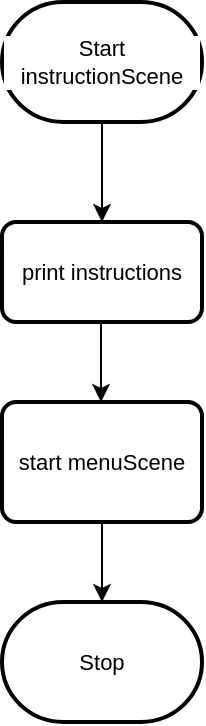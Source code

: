 <mxfile>
    <diagram id="1yHNC7S4Vn3WYOC440Uw" name="Page-2">
        <mxGraphModel dx="537" dy="332" grid="1" gridSize="10" guides="1" tooltips="1" connect="1" arrows="1" fold="1" page="1" pageScale="1" pageWidth="850" pageHeight="1100" math="0" shadow="0">
            <root>
                <mxCell id="0"/>
                <mxCell id="1" parent="0"/>
                <mxCell id="-iSLN551Gtm5NVa5YOSW-3" style="edgeStyle=none;shape=connector;curved=0;rounded=0;html=1;exitX=0.5;exitY=1;exitDx=0;exitDy=0;exitPerimeter=0;strokeColor=default;align=center;verticalAlign=middle;fontFamily=Helvetica;fontSize=11;fontColor=default;labelBackgroundColor=default;endArrow=classic;" parent="1" source="-iSLN551Gtm5NVa5YOSW-1" edge="1">
                    <mxGeometry relative="1" as="geometry">
                        <mxPoint x="240" y="150" as="targetPoint"/>
                    </mxGeometry>
                </mxCell>
                <mxCell id="-iSLN551Gtm5NVa5YOSW-1" value="Start instructionScene" style="strokeWidth=2;html=1;shape=mxgraph.flowchart.terminator;whiteSpace=wrap;fontFamily=Helvetica;fontSize=11;fontColor=default;labelBackgroundColor=default;" parent="1" vertex="1">
                    <mxGeometry x="190" y="40" width="100" height="60" as="geometry"/>
                </mxCell>
                <mxCell id="-iSLN551Gtm5NVa5YOSW-27" value="print instructions" style="rounded=1;whiteSpace=wrap;html=1;absoluteArcSize=1;arcSize=14;strokeWidth=2;fontFamily=Helvetica;fontSize=11;fontColor=default;labelBackgroundColor=default;" parent="1" vertex="1">
                    <mxGeometry x="190" y="150" width="100" height="50" as="geometry"/>
                </mxCell>
                <mxCell id="-iSLN551Gtm5NVa5YOSW-54" style="edgeStyle=none;shape=connector;curved=0;rounded=0;html=1;exitX=0.5;exitY=1;exitDx=0;exitDy=0;strokeColor=default;align=center;verticalAlign=middle;fontFamily=Helvetica;fontSize=11;fontColor=default;labelBackgroundColor=default;endArrow=classic;" parent="1" source="-iSLN551Gtm5NVa5YOSW-50" target="-iSLN551Gtm5NVa5YOSW-53" edge="1">
                    <mxGeometry relative="1" as="geometry"/>
                </mxCell>
                <mxCell id="-iSLN551Gtm5NVa5YOSW-50" value="start menuScene" style="rounded=1;whiteSpace=wrap;html=1;absoluteArcSize=1;arcSize=14;strokeWidth=2;fontFamily=Helvetica;fontSize=11;fontColor=default;labelBackgroundColor=default;" parent="1" vertex="1">
                    <mxGeometry x="190" y="240" width="100" height="60" as="geometry"/>
                </mxCell>
                <mxCell id="-iSLN551Gtm5NVa5YOSW-53" value="Stop" style="strokeWidth=2;html=1;shape=mxgraph.flowchart.terminator;whiteSpace=wrap;fontFamily=Helvetica;fontSize=11;fontColor=default;labelBackgroundColor=default;" parent="1" vertex="1">
                    <mxGeometry x="190" y="340" width="100" height="60" as="geometry"/>
                </mxCell>
                <mxCell id="NSdfm3CPM8If8_Aoru3D-2" style="edgeStyle=none;shape=connector;curved=0;rounded=0;html=1;exitX=0.5;exitY=1;exitDx=0;exitDy=0;strokeColor=default;align=center;verticalAlign=middle;fontFamily=Helvetica;fontSize=11;fontColor=default;labelBackgroundColor=default;endArrow=classic;" edge="1" parent="1">
                    <mxGeometry relative="1" as="geometry">
                        <mxPoint x="239.5" y="240" as="targetPoint"/>
                        <mxPoint x="239.5" y="200" as="sourcePoint"/>
                        <Array as="points">
                            <mxPoint x="239.5" y="240"/>
                        </Array>
                    </mxGeometry>
                </mxCell>
            </root>
        </mxGraphModel>
    </diagram>
    <diagram name="Flowchart" id="p_OnYnt5pIhYWXhuQrl5">
        <mxGraphModel grid="1" page="1" gridSize="10" guides="1" tooltips="1" connect="1" arrows="1" fold="1" pageScale="1" pageWidth="827" pageHeight="1169" math="0" shadow="0">
            <root>
                <mxCell id="0">
                    <Object as="cells">
                        <Object as="u">
                            <Object style="rounded=1;whiteSpace=wrap;html=1;"/>
                        </Object>
                    </Object>
                </mxCell>
                <mxCell id="1" parent="0"/>
                <mxCell id="n1" value="Start hardGameScene" style="rounded=1;whiteSpace=wrap;html=1;" parent="1" vertex="1">
                    <mxGeometry x="100" width="200" height="60" as="geometry"/>
                </mxCell>
                <mxCell id="e1" style="endArrow=block;" parent="1" source="n1" edge="1">
                    <mxGeometry relative="1" as="geometry">
                        <mxPoint x="200" y="100" as="targetPoint"/>
                    </mxGeometry>
                </mxCell>
                <mxCell id="3" value="load assets" style="rounded=1;whiteSpace=wrap;html=1;" parent="1" vertex="1">
                    <mxGeometry x="100" y="100" width="200" height="60" as="geometry"/>
                </mxCell>
                <mxCell id="7" style="endArrow=block;rounded=0;curved=0;" parent="1" target="8" edge="1">
                    <mxGeometry relative="1" as="geometry">
                        <mxPoint x="200" y="160" as="sourcePoint"/>
                        <mxPoint x="200" y="200" as="targetPoint"/>
                        <Array as="points">
                            <mxPoint x="200" y="200"/>
                            <mxPoint x="560" y="200"/>
                        </Array>
                    </mxGeometry>
                </mxCell>
                <mxCell id="8" value="if shieldButtonClicked" style="strokeWidth=2;html=1;shape=mxgraph.flowchart.decision;whiteSpace=wrap;" parent="1" vertex="1">
                    <mxGeometry x="460" y="260" width="200" height="60" as="geometry"/>
                </mxCell>
                <mxCell id="9" style="endArrow=block;rounded=0;curved=0;entryX=0.5;entryY=0;entryDx=0;entryDy=0;" parent="1" target="10" edge="1">
                    <mxGeometry relative="1" as="geometry">
                        <mxPoint x="200" y="160" as="sourcePoint"/>
                        <mxPoint x="360" y="260" as="targetPoint"/>
                        <Array as="points">
                            <mxPoint x="200" y="200"/>
                            <mxPoint x="320" y="200"/>
                        </Array>
                    </mxGeometry>
                </mxCell>
                <mxCell id="10" value="if fireButtonClicked" style="strokeWidth=2;html=1;shape=mxgraph.flowchart.decision;whiteSpace=wrap;" parent="1" vertex="1">
                    <mxGeometry x="221" y="260" width="200" height="60" as="geometry"/>
                </mxCell>
                <mxCell id="12" style="endArrow=block;rounded=0;curved=0;" parent="1" target="13" edge="1">
                    <mxGeometry relative="1" as="geometry">
                        <mxPoint x="200" y="160" as="sourcePoint"/>
                        <mxPoint x="200" y="200" as="targetPoint"/>
                        <Array as="points">
                            <mxPoint x="200" y="200"/>
                            <mxPoint x="70" y="200"/>
                        </Array>
                    </mxGeometry>
                </mxCell>
                <mxCell id="13" value="if checkButtonclicked" style="strokeWidth=2;html=1;shape=mxgraph.flowchart.decision;whiteSpace=wrap;" parent="1" vertex="1">
                    <mxGeometry x="-30" y="260" width="200" height="60" as="geometry"/>
                </mxCell>
                <mxCell id="14" style="endArrow=block;rounded=0;curved=0;entryX=0.5;entryY=0;entryDx=0;entryDy=0;" parent="1" target="15" edge="1">
                    <mxGeometry relative="1" as="geometry">
                        <mxPoint x="70" y="200" as="sourcePoint"/>
                        <mxPoint x="-200" y="260" as="targetPoint"/>
                        <Array as="points">
                            <mxPoint x="-40" y="200"/>
                            <mxPoint x="-160" y="200"/>
                        </Array>
                    </mxGeometry>
                </mxCell>
                <mxCell id="15" value="if spinButtonclicked" style="strokeWidth=2;html=1;shape=mxgraph.flowchart.decision;whiteSpace=wrap;" parent="1" vertex="1">
                    <mxGeometry x="-260" y="260" width="200" height="60" as="geometry"/>
                </mxCell>
                <mxCell id="16" style="endArrow=block;" parent="1" edge="1">
                    <mxGeometry relative="1" as="geometry">
                        <mxPoint x="-160.5" y="320" as="sourcePoint"/>
                        <mxPoint x="-160.5" y="360" as="targetPoint"/>
                    </mxGeometry>
                </mxCell>
                <mxCell id="17" value="playerSelectedBullet =&amp;nbsp;Math.floor(Math.random() * 6) + 1" style="rounded=1;whiteSpace=wrap;html=1;flipH=1;" parent="1" vertex="1">
                    <mxGeometry x="-260" y="360" width="200" height="60" as="geometry"/>
                </mxCell>
                <mxCell id="18" value="if spinNumber === 0" style="strokeWidth=2;html=1;shape=mxgraph.flowchart.decision;whiteSpace=wrap;" parent="1" vertex="1">
                    <mxGeometry x="-30" y="360" width="200" height="60" as="geometry"/>
                </mxCell>
                <mxCell id="19" style="endArrow=block;" parent="1" edge="1">
                    <mxGeometry relative="1" as="geometry">
                        <mxPoint x="69.5" y="320" as="sourcePoint"/>
                        <mxPoint x="69.5" y="360" as="targetPoint"/>
                    </mxGeometry>
                </mxCell>
                <mxCell id="20" style="endArrow=block;" parent="1" edge="1">
                    <mxGeometry relative="1" as="geometry">
                        <mxPoint x="-160.5" y="420" as="sourcePoint"/>
                        <mxPoint x="-160.5" y="460" as="targetPoint"/>
                    </mxGeometry>
                </mxCell>
                <mxCell id="21" value="spinNumber += 1" style="rounded=1;whiteSpace=wrap;html=1;flipH=1;" parent="1" vertex="1">
                    <mxGeometry x="-260" y="460" width="200" height="60" as="geometry"/>
                </mxCell>
                <mxCell id="22" value="if playerDeadlyBullet === playerSelectedBullet" style="strokeWidth=2;html=1;shape=mxgraph.flowchart.decision;whiteSpace=wrap;" parent="1" vertex="1">
                    <mxGeometry x="-30" y="610" width="200" height="60" as="geometry"/>
                </mxCell>
                <mxCell id="23" style="endArrow=block;entryX=0.5;entryY=0;entryDx=0;entryDy=0;" parent="1" target="22" edge="1">
                    <mxGeometry relative="1" as="geometry">
                        <mxPoint x="69.5" y="420" as="sourcePoint"/>
                        <mxPoint x="69.5" y="460" as="targetPoint"/>
                    </mxGeometry>
                </mxCell>
                <mxCell id="31" value="false" style="edgeLabel;html=1;align=center;verticalAlign=middle;resizable=0;points=[];" parent="23" vertex="1" connectable="0">
                    <mxGeometry x="0.581" y="-2" relative="1" as="geometry">
                        <mxPoint as="offset"/>
                    </mxGeometry>
                </mxCell>
                <mxCell id="24" value="spinNumber === 0" style="rounded=1;whiteSpace=wrap;html=1;flipH=1;" parent="1" vertex="1">
                    <mxGeometry x="-270" y="610" width="200" height="60" as="geometry"/>
                </mxCell>
                <mxCell id="25" style="endArrow=block;entryX=0.5;entryY=0;entryDx=0;entryDy=0;rounded=0;curved=0;" parent="1" target="24" edge="1">
                    <mxGeometry relative="1" as="geometry">
                        <mxPoint x="70" y="540" as="sourcePoint"/>
                        <mxPoint x="-160" y="595" as="targetPoint"/>
                        <Array as="points">
                            <mxPoint x="-170" y="540"/>
                        </Array>
                    </mxGeometry>
                </mxCell>
                <mxCell id="30" value="true" style="edgeLabel;html=1;align=center;verticalAlign=middle;resizable=0;points=[];" parent="25" vertex="1" connectable="0">
                    <mxGeometry x="-0.174" relative="1" as="geometry">
                        <mxPoint as="offset"/>
                    </mxGeometry>
                </mxCell>
                <mxCell id="26" value="show checkBad" style="rounded=1;whiteSpace=wrap;html=1;flipH=1;" parent="1" vertex="1">
                    <mxGeometry x="-30" y="750" width="200" height="60" as="geometry"/>
                </mxCell>
                <mxCell id="27" style="endArrow=block;entryX=0.5;entryY=0;entryDx=0;entryDy=0;" parent="1" target="26" edge="1">
                    <mxGeometry relative="1" as="geometry">
                        <mxPoint x="69.5" y="670" as="sourcePoint"/>
                        <mxPoint x="69.5" y="710" as="targetPoint"/>
                    </mxGeometry>
                </mxCell>
                <mxCell id="33" value="true" style="edgeLabel;html=1;align=center;verticalAlign=middle;resizable=0;points=[];" parent="27" vertex="1" connectable="0">
                    <mxGeometry x="0.38" y="-1" relative="1" as="geometry">
                        <mxPoint as="offset"/>
                    </mxGeometry>
                </mxCell>
                <mxCell id="28" value="show checkGood" style="rounded=1;whiteSpace=wrap;html=1;flipH=1;" parent="1" vertex="1">
                    <mxGeometry x="-270" y="750" width="200" height="60" as="geometry"/>
                </mxCell>
                <mxCell id="29" style="endArrow=block;entryX=0.5;entryY=0;entryDx=0;entryDy=0;rounded=0;curved=0;" parent="1" edge="1">
                    <mxGeometry relative="1" as="geometry">
                        <mxPoint x="70" y="710" as="sourcePoint"/>
                        <mxPoint x="-170" y="750" as="targetPoint"/>
                        <Array as="points">
                            <mxPoint x="-170" y="710"/>
                        </Array>
                    </mxGeometry>
                </mxCell>
                <mxCell id="32" value="false" style="edgeLabel;html=1;align=center;verticalAlign=middle;resizable=0;points=[];" parent="29" vertex="1" connectable="0">
                    <mxGeometry x="0.78" y="-1" relative="1" as="geometry">
                        <mxPoint as="offset"/>
                    </mxGeometry>
                </mxCell>
                <mxCell id="34" value="destroy checkBad &amp;amp;&amp;amp; checkGood" style="rounded=1;whiteSpace=wrap;html=1;" parent="1" vertex="1">
                    <mxGeometry x="221" y="360" width="200" height="60" as="geometry"/>
                </mxCell>
                <mxCell id="35" style="endArrow=block;" parent="1" edge="1">
                    <mxGeometry relative="1" as="geometry">
                        <mxPoint x="320.5" y="320" as="sourcePoint"/>
                        <mxPoint x="320.5" y="360" as="targetPoint"/>
                    </mxGeometry>
                </mxCell>
                <mxCell id="36" value="if spinNumber === 0" style="strokeWidth=2;html=1;shape=mxgraph.flowchart.decision;whiteSpace=wrap;" parent="1" vertex="1">
                    <mxGeometry x="221" y="460" width="200" height="60" as="geometry"/>
                </mxCell>
                <mxCell id="37" style="endArrow=block;" parent="1" edge="1">
                    <mxGeometry relative="1" as="geometry">
                        <mxPoint x="322.5" y="420" as="sourcePoint"/>
                        <mxPoint x="322.5" y="460" as="targetPoint"/>
                    </mxGeometry>
                </mxCell>
                <mxCell id="38" value="show spinError" style="rounded=1;whiteSpace=wrap;html=1;flipH=1;" parent="1" vertex="1">
                    <mxGeometry x="221" y="560" width="200" height="60" as="geometry"/>
                </mxCell>
                <mxCell id="39" style="endArrow=block;" parent="1" edge="1">
                    <mxGeometry relative="1" as="geometry">
                        <mxPoint x="322.5" y="520" as="sourcePoint"/>
                        <mxPoint x="322.5" y="560" as="targetPoint"/>
                    </mxGeometry>
                </mxCell>
                <mxCell id="40" value="else" style="rounded=1;whiteSpace=wrap;html=1;flipH=1;" parent="1" vertex="1">
                    <mxGeometry x="221" y="660" width="200" height="60" as="geometry"/>
                </mxCell>
                <mxCell id="41" style="endArrow=block;" parent="1" edge="1">
                    <mxGeometry relative="1" as="geometry">
                        <mxPoint x="320.5" y="620" as="sourcePoint"/>
                        <mxPoint x="320.5" y="660" as="targetPoint"/>
                    </mxGeometry>
                </mxCell>
                <mxCell id="43" value="else" style="rounded=1;whiteSpace=wrap;html=1;flipH=1;" parent="1" vertex="1">
                    <mxGeometry x="221" y="660" width="200" height="60" as="geometry"/>
                </mxCell>
                <mxCell id="44" style="endArrow=block;" parent="1" edge="1">
                    <mxGeometry relative="1" as="geometry">
                        <mxPoint x="320.5" y="620" as="sourcePoint"/>
                        <mxPoint x="320.5" y="660" as="targetPoint"/>
                    </mxGeometry>
                </mxCell>
                <mxCell id="47" style="endArrow=block;" parent="1" edge="1">
                    <mxGeometry relative="1" as="geometry">
                        <mxPoint x="320.5" y="920" as="sourcePoint"/>
                        <mxPoint x="320.5" y="960" as="targetPoint"/>
                    </mxGeometry>
                </mxCell>
                <mxCell id="48" value="playerHitpoints -= 1" style="rounded=1;whiteSpace=wrap;html=1;flipH=1;" parent="1" vertex="1">
                    <mxGeometry x="221" y="1460" width="200" height="60" as="geometry"/>
                </mxCell>
                <mxCell id="49" style="endArrow=block;" parent="1" edge="1">
                    <mxGeometry relative="1" as="geometry">
                        <mxPoint x="320.5" y="920" as="sourcePoint"/>
                        <mxPoint x="320.5" y="960" as="targetPoint"/>
                    </mxGeometry>
                </mxCell>
                <mxCell id="51" style="endArrow=block;" parent="1" edge="1">
                    <mxGeometry relative="1" as="geometry">
                        <mxPoint x="320.5" y="820" as="sourcePoint"/>
                        <mxPoint x="320.5" y="860" as="targetPoint"/>
                    </mxGeometry>
                </mxCell>
                <mxCell id="53" style="endArrow=block;" parent="1" edge="1">
                    <mxGeometry relative="1" as="geometry">
                        <mxPoint x="320.5" y="820" as="sourcePoint"/>
                        <mxPoint x="320.5" y="860" as="targetPoint"/>
                    </mxGeometry>
                </mxCell>
                <mxCell id="55" value="if playerDeadlyBullet === playerSelectedBullet" style="strokeWidth=2;html=1;shape=mxgraph.flowchart.decision;whiteSpace=wrap;" parent="1" vertex="1">
                    <mxGeometry x="221" y="860" width="200" height="60" as="geometry"/>
                </mxCell>
                <mxCell id="56" value="show bloodstain effect" style="rounded=1;whiteSpace=wrap;html=1;flipH=1;" parent="1" vertex="1">
                    <mxGeometry x="-40" y="860" width="200" height="60" as="geometry"/>
                </mxCell>
                <mxCell id="59" style="endArrow=block;exitX=0;exitY=0.5;exitDx=0;exitDy=0;exitPerimeter=0;entryX=1;entryY=0.5;entryDx=0;entryDy=0;" parent="1" source="55" target="56" edge="1">
                    <mxGeometry relative="1" as="geometry">
                        <mxPoint x="160" y="860" as="sourcePoint"/>
                        <mxPoint x="160" y="900" as="targetPoint"/>
                    </mxGeometry>
                </mxCell>
                <mxCell id="60" value="else" style="rounded=1;whiteSpace=wrap;html=1;flipH=1;" parent="1" vertex="1">
                    <mxGeometry x="221" y="760" width="200" height="60" as="geometry"/>
                </mxCell>
                <mxCell id="61" style="endArrow=block;" parent="1" edge="1">
                    <mxGeometry relative="1" as="geometry">
                        <mxPoint x="320.5" y="720" as="sourcePoint"/>
                        <mxPoint x="320.5" y="760" as="targetPoint"/>
                    </mxGeometry>
                </mxCell>
                <mxCell id="62" value="spin revolvers" style="rounded=1;whiteSpace=wrap;html=1;flipH=1;" parent="1" vertex="1">
                    <mxGeometry x="221" y="760" width="200" height="60" as="geometry"/>
                </mxCell>
                <mxCell id="63" style="endArrow=block;" parent="1" edge="1">
                    <mxGeometry relative="1" as="geometry">
                        <mxPoint x="320.5" y="720" as="sourcePoint"/>
                        <mxPoint x="320.5" y="760" as="targetPoint"/>
                    </mxGeometry>
                </mxCell>
                <mxCell id="64" style="endArrow=block;" parent="1" edge="1">
                    <mxGeometry relative="1" as="geometry">
                        <mxPoint x="9.5" y="2320" as="sourcePoint"/>
                        <mxPoint x="9.5" y="2360" as="targetPoint"/>
                    </mxGeometry>
                </mxCell>
                <mxCell id="65" style="endArrow=block;" parent="1" edge="1">
                    <mxGeometry relative="1" as="geometry">
                        <mxPoint x="9.5" y="2320" as="sourcePoint"/>
                        <mxPoint x="9.5" y="2360" as="targetPoint"/>
                    </mxGeometry>
                </mxCell>
                <mxCell id="66" value="if bossHitpoints &amp;lt;= 0" style="strokeWidth=2;html=1;shape=mxgraph.flowchart.decision;whiteSpace=wrap;" parent="1" vertex="1">
                    <mxGeometry x="-340" y="1140" width="200" height="60" as="geometry"/>
                </mxCell>
                <mxCell id="68" value="start winScene" style="rounded=1;whiteSpace=wrap;html=1;flipH=1;" parent="1" vertex="1">
                    <mxGeometry x="-340" y="1240" width="200" height="60" as="geometry"/>
                </mxCell>
                <mxCell id="70" style="endArrow=block;" parent="1" edge="1">
                    <mxGeometry relative="1" as="geometry">
                        <mxPoint x="9.5" y="2420" as="sourcePoint"/>
                        <mxPoint x="9.5" y="2460" as="targetPoint"/>
                    </mxGeometry>
                </mxCell>
                <mxCell id="71" style="endArrow=block;" parent="1" edge="1">
                    <mxGeometry relative="1" as="geometry">
                        <mxPoint x="59.29" y="920" as="sourcePoint"/>
                        <mxPoint x="59" y="1120" as="targetPoint"/>
                    </mxGeometry>
                </mxCell>
                <mxCell id="74" value="bossSelectedBullet =&amp;nbsp;Math.floor(Math.random() * 6) + 1" style="rounded=1;whiteSpace=wrap;html=1;flipH=1;" parent="1" vertex="1">
                    <mxGeometry x="-40" y="960" width="200" height="60" as="geometry"/>
                </mxCell>
                <mxCell id="79" style="endArrow=block;" parent="1" edge="1">
                    <mxGeometry relative="1" as="geometry">
                        <mxPoint x="59.5" y="1020" as="sourcePoint"/>
                        <mxPoint x="59.5" y="1060" as="targetPoint"/>
                    </mxGeometry>
                </mxCell>
                <mxCell id="80" style="endArrow=block;" parent="1" edge="1">
                    <mxGeometry relative="1" as="geometry">
                        <mxPoint x="59.5" y="1020" as="sourcePoint"/>
                        <mxPoint x="59.5" y="1060" as="targetPoint"/>
                    </mxGeometry>
                </mxCell>
                <mxCell id="81" value="if bossDeadlyBullet === bossSelectedBullet" style="strokeWidth=2;html=1;shape=mxgraph.flowchart.decision;whiteSpace=wrap;" parent="1" vertex="1">
                    <mxGeometry x="-40" y="1060" width="200" height="60" as="geometry"/>
                </mxCell>
                <mxCell id="83" style="endArrow=block;" parent="1" edge="1">
                    <mxGeometry relative="1" as="geometry">
                        <mxPoint x="561.5" y="320" as="sourcePoint"/>
                        <mxPoint x="561.5" y="360" as="targetPoint"/>
                    </mxGeometry>
                </mxCell>
                <mxCell id="84" value="shieldUsage += 1" style="rounded=1;whiteSpace=wrap;html=1;" parent="1" vertex="1">
                    <mxGeometry x="460" y="360" width="200" height="60" as="geometry"/>
                </mxCell>
                <mxCell id="89" value="if shieldUsage = 1" style="strokeWidth=2;html=1;shape=mxgraph.flowchart.decision;whiteSpace=wrap;" parent="1" vertex="1">
                    <mxGeometry x="221" y="960" width="200" height="60" as="geometry"/>
                </mxCell>
                <mxCell id="90" value="show shieldActivation animation" style="rounded=1;whiteSpace=wrap;html=1;flipH=1;" parent="1" vertex="1">
                    <mxGeometry x="460" y="460" width="200" height="60" as="geometry"/>
                </mxCell>
                <mxCell id="93" style="endArrow=block;" parent="1" edge="1">
                    <mxGeometry relative="1" as="geometry">
                        <mxPoint x="320.41" y="1420" as="sourcePoint"/>
                        <mxPoint x="320.41" y="1460" as="targetPoint"/>
                    </mxGeometry>
                </mxCell>
                <mxCell id="94" style="endArrow=block;" parent="1" edge="1">
                    <mxGeometry relative="1" as="geometry">
                        <mxPoint x="559.41" y="420" as="sourcePoint"/>
                        <mxPoint x="559.41" y="460" as="targetPoint"/>
                    </mxGeometry>
                </mxCell>
                <mxCell id="95" value="cool down = 3" style="rounded=1;whiteSpace=wrap;html=1;flipH=1;" parent="1" vertex="1">
                    <mxGeometry x="221" y="1060" width="200" height="60" as="geometry"/>
                </mxCell>
                <mxCell id="96" style="endArrow=block;" parent="1" edge="1">
                    <mxGeometry relative="1" as="geometry">
                        <mxPoint x="320.41" y="1020" as="sourcePoint"/>
                        <mxPoint x="320.41" y="1060" as="targetPoint"/>
                    </mxGeometry>
                </mxCell>
                <mxCell id="99" style="endArrow=block;" parent="1" edge="1">
                    <mxGeometry relative="1" as="geometry">
                        <mxPoint x="320.5" y="1220" as="sourcePoint"/>
                        <mxPoint x="320.5" y="1260" as="targetPoint"/>
                    </mxGeometry>
                </mxCell>
                <mxCell id="100" style="endArrow=block;" parent="1" edge="1">
                    <mxGeometry relative="1" as="geometry">
                        <mxPoint x="320.5" y="1220" as="sourcePoint"/>
                        <mxPoint x="320.5" y="1260" as="targetPoint"/>
                    </mxGeometry>
                </mxCell>
                <mxCell id="101" value="elseif cool down = 3" style="strokeWidth=2;html=1;shape=mxgraph.flowchart.decision;whiteSpace=wrap;" parent="1" vertex="1">
                    <mxGeometry x="221" y="1260" width="200" height="60" as="geometry"/>
                </mxCell>
                <mxCell id="102" value="cooldown = 2" style="rounded=1;whiteSpace=wrap;html=1;flipH=1;" parent="1" vertex="1">
                    <mxGeometry x="221" y="1360" width="200" height="60" as="geometry"/>
                </mxCell>
                <mxCell id="103" style="endArrow=block;" parent="1" edge="1">
                    <mxGeometry relative="1" as="geometry">
                        <mxPoint x="320.41" y="1320" as="sourcePoint"/>
                        <mxPoint x="320.41" y="1360" as="targetPoint"/>
                    </mxGeometry>
                </mxCell>
                <mxCell id="114" value="shieldUsage = 0" style="rounded=1;whiteSpace=wrap;html=1;flipH=1;" parent="1" vertex="1">
                    <mxGeometry x="221" y="1160" width="200" height="60" as="geometry"/>
                </mxCell>
                <mxCell id="115" style="endArrow=block;" parent="1" edge="1">
                    <mxGeometry relative="1" as="geometry">
                        <mxPoint x="320.41" y="1120" as="sourcePoint"/>
                        <mxPoint x="320.41" y="1160" as="targetPoint"/>
                    </mxGeometry>
                </mxCell>
                <mxCell id="116" value="playerHitpoints -= 1" style="rounded=1;whiteSpace=wrap;html=1;flipH=1;" parent="1" vertex="1">
                    <mxGeometry x="221" y="1760" width="200" height="60" as="geometry"/>
                </mxCell>
                <mxCell id="117" style="endArrow=block;" parent="1" edge="1">
                    <mxGeometry relative="1" as="geometry">
                        <mxPoint x="320.41" y="1720" as="sourcePoint"/>
                        <mxPoint x="320.41" y="1760" as="targetPoint"/>
                    </mxGeometry>
                </mxCell>
                <mxCell id="118" style="endArrow=block;" parent="1" edge="1">
                    <mxGeometry relative="1" as="geometry">
                        <mxPoint x="320.5" y="1520" as="sourcePoint"/>
                        <mxPoint x="320.5" y="1560" as="targetPoint"/>
                    </mxGeometry>
                </mxCell>
                <mxCell id="119" style="endArrow=block;" parent="1" edge="1">
                    <mxGeometry relative="1" as="geometry">
                        <mxPoint x="320.5" y="1520" as="sourcePoint"/>
                        <mxPoint x="320.5" y="1560" as="targetPoint"/>
                    </mxGeometry>
                </mxCell>
                <mxCell id="120" value="elseif cool down = 2" style="strokeWidth=2;html=1;shape=mxgraph.flowchart.decision;whiteSpace=wrap;" parent="1" vertex="1">
                    <mxGeometry x="221" y="1560" width="200" height="60" as="geometry"/>
                </mxCell>
                <mxCell id="121" value="cooldown = 1" style="rounded=1;whiteSpace=wrap;html=1;flipH=1;" parent="1" vertex="1">
                    <mxGeometry x="221" y="1660" width="200" height="60" as="geometry"/>
                </mxCell>
                <mxCell id="122" style="endArrow=block;" parent="1" edge="1">
                    <mxGeometry relative="1" as="geometry">
                        <mxPoint x="320.41" y="1620" as="sourcePoint"/>
                        <mxPoint x="320.41" y="1660" as="targetPoint"/>
                    </mxGeometry>
                </mxCell>
                <mxCell id="123" value="show shieldButton" style="rounded=1;whiteSpace=wrap;html=1;flipH=1;" parent="1" vertex="1">
                    <mxGeometry x="221" y="2060" width="200" height="60" as="geometry"/>
                </mxCell>
                <mxCell id="124" style="endArrow=block;" parent="1" edge="1">
                    <mxGeometry relative="1" as="geometry">
                        <mxPoint x="320.41" y="2020" as="sourcePoint"/>
                        <mxPoint x="320.41" y="2060" as="targetPoint"/>
                    </mxGeometry>
                </mxCell>
                <mxCell id="125" style="endArrow=block;" parent="1" edge="1">
                    <mxGeometry relative="1" as="geometry">
                        <mxPoint x="320.5" y="1820" as="sourcePoint"/>
                        <mxPoint x="320.5" y="1860" as="targetPoint"/>
                    </mxGeometry>
                </mxCell>
                <mxCell id="126" style="endArrow=block;" parent="1" edge="1">
                    <mxGeometry relative="1" as="geometry">
                        <mxPoint x="320.5" y="1820" as="sourcePoint"/>
                        <mxPoint x="320.5" y="1860" as="targetPoint"/>
                    </mxGeometry>
                </mxCell>
                <mxCell id="127" value="elseif cool down = 1" style="strokeWidth=2;html=1;shape=mxgraph.flowchart.decision;whiteSpace=wrap;" parent="1" vertex="1">
                    <mxGeometry x="221" y="1860" width="200" height="60" as="geometry"/>
                </mxCell>
                <mxCell id="128" value="cooldown = 0" style="rounded=1;whiteSpace=wrap;html=1;flipH=1;" parent="1" vertex="1">
                    <mxGeometry x="221" y="1960" width="200" height="60" as="geometry"/>
                </mxCell>
                <mxCell id="129" style="endArrow=block;" parent="1" edge="1">
                    <mxGeometry relative="1" as="geometry">
                        <mxPoint x="320.41" y="1920" as="sourcePoint"/>
                        <mxPoint x="320.41" y="1960" as="targetPoint"/>
                    </mxGeometry>
                </mxCell>
                <mxCell id="137" value="playerHitpoints -= 1" style="rounded=1;whiteSpace=wrap;html=1;flipH=1;" parent="1" vertex="1">
                    <mxGeometry x="221" y="2160" width="200" height="60" as="geometry"/>
                </mxCell>
                <mxCell id="138" style="endArrow=block;" parent="1" edge="1">
                    <mxGeometry relative="1" as="geometry">
                        <mxPoint x="320.41" y="2120" as="sourcePoint"/>
                        <mxPoint x="320.41" y="2160" as="targetPoint"/>
                    </mxGeometry>
                </mxCell>
                <mxCell id="139" value="if deathButtonClicked" style="strokeWidth=2;html=1;shape=mxgraph.flowchart.decision;whiteSpace=wrap;" parent="1" vertex="1">
                    <mxGeometry x="740" y="260" width="200" height="60" as="geometry"/>
                </mxCell>
                <mxCell id="140" style="endArrow=block;" parent="1" edge="1">
                    <mxGeometry relative="1" as="geometry">
                        <mxPoint x="841.5" y="320" as="sourcePoint"/>
                        <mxPoint x="841.5" y="360" as="targetPoint"/>
                    </mxGeometry>
                </mxCell>
                <mxCell id="141" value="deathUsage += 1" style="rounded=1;whiteSpace=wrap;html=1;" parent="1" vertex="1">
                    <mxGeometry x="740" y="360" width="200" height="60" as="geometry"/>
                </mxCell>
                <mxCell id="142" value="show deathActivation animation" style="rounded=1;whiteSpace=wrap;html=1;flipH=1;" parent="1" vertex="1">
                    <mxGeometry x="740" y="460" width="200" height="60" as="geometry"/>
                </mxCell>
                <mxCell id="143" style="endArrow=block;" parent="1" edge="1">
                    <mxGeometry relative="1" as="geometry">
                        <mxPoint x="839.41" y="420" as="sourcePoint"/>
                        <mxPoint x="839.41" y="460" as="targetPoint"/>
                    </mxGeometry>
                </mxCell>
                <mxCell id="144" style="endArrow=block;rounded=0;curved=0;entryX=0.5;entryY=0;entryDx=0;entryDy=0;" parent="1" target="139" edge="1">
                    <mxGeometry relative="1" as="geometry">
                        <mxPoint x="560" y="200" as="sourcePoint"/>
                        <mxPoint x="920" y="260" as="targetPoint"/>
                        <Array as="points">
                            <mxPoint x="560" y="200"/>
                            <mxPoint x="840" y="200"/>
                        </Array>
                    </mxGeometry>
                </mxCell>
                <mxCell id="145" style="endArrow=block;" parent="1" edge="1">
                    <mxGeometry relative="1" as="geometry">
                        <mxPoint x="59.5" y="1169" as="sourcePoint"/>
                        <mxPoint x="59.5" y="1209" as="targetPoint"/>
                    </mxGeometry>
                </mxCell>
                <mxCell id="146" value="bossHitpoints -= 1" style="rounded=1;whiteSpace=wrap;html=1;flipH=1;" parent="1" vertex="1">
                    <mxGeometry x="-40" y="1809" width="200" height="60" as="geometry"/>
                </mxCell>
                <mxCell id="147" style="endArrow=block;exitX=0.5;exitY=1;exitDx=0;exitDy=0;exitPerimeter=0;rounded=0;curved=0;" parent="1" source="81" edge="1">
                    <mxGeometry relative="1" as="geometry">
                        <mxPoint x="60" y="1130" as="sourcePoint"/>
                        <mxPoint x="-140" y="1170" as="targetPoint"/>
                        <Array as="points">
                            <mxPoint x="60" y="1170"/>
                        </Array>
                    </mxGeometry>
                </mxCell>
                <mxCell id="180" value="true" style="edgeLabel;html=1;align=center;verticalAlign=middle;resizable=0;points=[];" parent="147" vertex="1" connectable="0">
                    <mxGeometry x="-0.944" y="4" relative="1" as="geometry">
                        <mxPoint as="offset"/>
                    </mxGeometry>
                </mxCell>
                <mxCell id="148" value="if deathUsage = 1" style="strokeWidth=2;html=1;shape=mxgraph.flowchart.decision;whiteSpace=wrap;" parent="1" vertex="1">
                    <mxGeometry x="-40" y="1209" width="200" height="60" as="geometry"/>
                </mxCell>
                <mxCell id="149" style="endArrow=block;" parent="1" edge="1">
                    <mxGeometry relative="1" as="geometry">
                        <mxPoint x="59.41" y="1769" as="sourcePoint"/>
                        <mxPoint x="59.41" y="1809" as="targetPoint"/>
                    </mxGeometry>
                </mxCell>
                <mxCell id="150" value="cool down = 3" style="rounded=1;whiteSpace=wrap;html=1;flipH=1;" parent="1" vertex="1">
                    <mxGeometry x="-40" y="1309" width="200" height="60" as="geometry"/>
                </mxCell>
                <mxCell id="151" style="endArrow=block;" parent="1" edge="1">
                    <mxGeometry relative="1" as="geometry">
                        <mxPoint x="59.41" y="1269" as="sourcePoint"/>
                        <mxPoint x="59.41" y="1309" as="targetPoint"/>
                    </mxGeometry>
                </mxCell>
                <mxCell id="152" style="endArrow=block;" parent="1" edge="1">
                    <mxGeometry relative="1" as="geometry">
                        <mxPoint x="59.5" y="1569" as="sourcePoint"/>
                        <mxPoint x="59.5" y="1609" as="targetPoint"/>
                    </mxGeometry>
                </mxCell>
                <mxCell id="153" style="endArrow=block;" parent="1" edge="1">
                    <mxGeometry relative="1" as="geometry">
                        <mxPoint x="59.5" y="1569" as="sourcePoint"/>
                        <mxPoint x="59.5" y="1609" as="targetPoint"/>
                    </mxGeometry>
                </mxCell>
                <mxCell id="154" value="elseif cool down = 3" style="strokeWidth=2;html=1;shape=mxgraph.flowchart.decision;whiteSpace=wrap;" parent="1" vertex="1">
                    <mxGeometry x="-40" y="1609" width="200" height="60" as="geometry"/>
                </mxCell>
                <mxCell id="155" value="cooldown = 2" style="rounded=1;whiteSpace=wrap;html=1;flipH=1;" parent="1" vertex="1">
                    <mxGeometry x="-40" y="1709" width="200" height="60" as="geometry"/>
                </mxCell>
                <mxCell id="156" style="endArrow=block;" parent="1" edge="1">
                    <mxGeometry relative="1" as="geometry">
                        <mxPoint x="59.41" y="1669" as="sourcePoint"/>
                        <mxPoint x="59.41" y="1709" as="targetPoint"/>
                    </mxGeometry>
                </mxCell>
                <mxCell id="157" value="&lt;span style=&quot;color: rgb(0, 0, 0);&quot;&gt;deathUsage&lt;/span&gt;&amp;nbsp;= 0" style="rounded=1;whiteSpace=wrap;html=1;flipH=1;" parent="1" vertex="1">
                    <mxGeometry x="-40" y="1409" width="200" height="60" as="geometry"/>
                </mxCell>
                <mxCell id="158" style="endArrow=block;" parent="1" edge="1">
                    <mxGeometry relative="1" as="geometry">
                        <mxPoint x="59.41" y="1369" as="sourcePoint"/>
                        <mxPoint x="59.41" y="1409" as="targetPoint"/>
                    </mxGeometry>
                </mxCell>
                <mxCell id="159" value="&lt;span style=&quot;color: rgb(0, 0, 0);&quot;&gt;bossHitpoints&lt;/span&gt;&amp;nbsp;-= 1" style="rounded=1;whiteSpace=wrap;html=1;flipH=1;" parent="1" vertex="1">
                    <mxGeometry x="-40" y="2109" width="200" height="60" as="geometry"/>
                </mxCell>
                <mxCell id="160" style="endArrow=block;" parent="1" edge="1">
                    <mxGeometry relative="1" as="geometry">
                        <mxPoint x="59.41" y="2069" as="sourcePoint"/>
                        <mxPoint x="59.41" y="2109" as="targetPoint"/>
                    </mxGeometry>
                </mxCell>
                <mxCell id="161" style="endArrow=block;" parent="1" edge="1">
                    <mxGeometry relative="1" as="geometry">
                        <mxPoint x="59.5" y="1869" as="sourcePoint"/>
                        <mxPoint x="59.5" y="1909" as="targetPoint"/>
                    </mxGeometry>
                </mxCell>
                <mxCell id="162" style="endArrow=block;" parent="1" edge="1">
                    <mxGeometry relative="1" as="geometry">
                        <mxPoint x="59.5" y="1869" as="sourcePoint"/>
                        <mxPoint x="59.5" y="1909" as="targetPoint"/>
                    </mxGeometry>
                </mxCell>
                <mxCell id="163" value="elseif cool down = 2" style="strokeWidth=2;html=1;shape=mxgraph.flowchart.decision;whiteSpace=wrap;" parent="1" vertex="1">
                    <mxGeometry x="-40" y="1909" width="200" height="60" as="geometry"/>
                </mxCell>
                <mxCell id="164" value="cooldown = 1" style="rounded=1;whiteSpace=wrap;html=1;flipH=1;" parent="1" vertex="1">
                    <mxGeometry x="-40" y="2009" width="200" height="60" as="geometry"/>
                </mxCell>
                <mxCell id="165" style="endArrow=block;" parent="1" edge="1">
                    <mxGeometry relative="1" as="geometry">
                        <mxPoint x="59.41" y="1969" as="sourcePoint"/>
                        <mxPoint x="59.41" y="2009" as="targetPoint"/>
                    </mxGeometry>
                </mxCell>
                <mxCell id="166" value="show deathButton" style="rounded=1;whiteSpace=wrap;html=1;flipH=1;" parent="1" vertex="1">
                    <mxGeometry x="-40" y="2409" width="200" height="60" as="geometry"/>
                </mxCell>
                <mxCell id="167" style="endArrow=block;" parent="1" edge="1">
                    <mxGeometry relative="1" as="geometry">
                        <mxPoint x="59.41" y="2369" as="sourcePoint"/>
                        <mxPoint x="59.41" y="2409" as="targetPoint"/>
                    </mxGeometry>
                </mxCell>
                <mxCell id="168" style="endArrow=block;" parent="1" edge="1">
                    <mxGeometry relative="1" as="geometry">
                        <mxPoint x="59.5" y="2169" as="sourcePoint"/>
                        <mxPoint x="59.5" y="2209" as="targetPoint"/>
                    </mxGeometry>
                </mxCell>
                <mxCell id="169" style="endArrow=block;" parent="1" edge="1">
                    <mxGeometry relative="1" as="geometry">
                        <mxPoint x="59.5" y="2169" as="sourcePoint"/>
                        <mxPoint x="59.5" y="2209" as="targetPoint"/>
                    </mxGeometry>
                </mxCell>
                <mxCell id="170" value="elseif cool down = 1" style="strokeWidth=2;html=1;shape=mxgraph.flowchart.decision;whiteSpace=wrap;" parent="1" vertex="1">
                    <mxGeometry x="-40" y="2209" width="200" height="60" as="geometry"/>
                </mxCell>
                <mxCell id="171" value="cooldown = 0" style="rounded=1;whiteSpace=wrap;html=1;flipH=1;" parent="1" vertex="1">
                    <mxGeometry x="-40" y="2309" width="200" height="60" as="geometry"/>
                </mxCell>
                <mxCell id="172" style="endArrow=block;" parent="1" edge="1">
                    <mxGeometry relative="1" as="geometry">
                        <mxPoint x="59.41" y="2269" as="sourcePoint"/>
                        <mxPoint x="59.41" y="2309" as="targetPoint"/>
                    </mxGeometry>
                </mxCell>
                <mxCell id="173" value="&lt;span style=&quot;color: rgb(0, 0, 0);&quot;&gt;bossHitpoints&lt;/span&gt;&amp;nbsp;-= 1" style="rounded=1;whiteSpace=wrap;html=1;flipH=1;" parent="1" vertex="1">
                    <mxGeometry x="-40" y="2509" width="200" height="60" as="geometry"/>
                </mxCell>
                <mxCell id="174" style="endArrow=block;" parent="1" edge="1">
                    <mxGeometry relative="1" as="geometry">
                        <mxPoint x="59.41" y="2469" as="sourcePoint"/>
                        <mxPoint x="59.41" y="2509" as="targetPoint"/>
                    </mxGeometry>
                </mxCell>
                <mxCell id="175" value="bossHitpoints -= 2" style="rounded=1;whiteSpace=wrap;html=1;flipH=1;" parent="1" vertex="1">
                    <mxGeometry x="-40" y="1509" width="200" height="60" as="geometry"/>
                </mxCell>
                <mxCell id="176" style="endArrow=block;" parent="1" edge="1">
                    <mxGeometry relative="1" as="geometry">
                        <mxPoint x="59.41" y="1469" as="sourcePoint"/>
                        <mxPoint x="59.41" y="1509" as="targetPoint"/>
                    </mxGeometry>
                </mxCell>
                <mxCell id="179" style="endArrow=block;" parent="1" edge="1">
                    <mxGeometry relative="1" as="geometry">
                        <mxPoint x="-240.71" y="1200" as="sourcePoint"/>
                        <mxPoint x="-240.71" y="1240" as="targetPoint"/>
                    </mxGeometry>
                </mxCell>
            </root>
        </mxGraphModel>
    </diagram>
    <diagram name="Flowchart" id="W8tQMTQiQUVXvm5uaCLR">
        <mxGraphModel grid="1" page="1" gridSize="10" guides="1" tooltips="1" connect="1" arrows="1" fold="1" pageScale="1" pageWidth="827" pageHeight="1169" math="0" shadow="0">
            <root>
                <mxCell id="0">
                    <Object as="cells">
                        <Object as="u">
                            <Object style="rounded=1;whiteSpace=wrap;html=1;"/>
                        </Object>
                    </Object>
                </mxCell>
                <mxCell id="1" parent="0"/>
                <mxCell id="n1" value="Start mediumGameScene" style="rounded=1;whiteSpace=wrap;html=1;" parent="1" vertex="1">
                    <mxGeometry x="100" width="200" height="60" as="geometry"/>
                </mxCell>
                <mxCell id="e1" style="endArrow=block;" parent="1" source="n1" edge="1">
                    <mxGeometry relative="1" as="geometry">
                        <mxPoint x="200" y="100" as="targetPoint"/>
                    </mxGeometry>
                </mxCell>
                <mxCell id="3" value="load assets" style="rounded=1;whiteSpace=wrap;html=1;" parent="1" vertex="1">
                    <mxGeometry x="100" y="100" width="200" height="60" as="geometry"/>
                </mxCell>
                <mxCell id="7" style="endArrow=block;rounded=0;curved=0;" parent="1" target="8" edge="1">
                    <mxGeometry relative="1" as="geometry">
                        <mxPoint x="200" y="160" as="sourcePoint"/>
                        <mxPoint x="200" y="200" as="targetPoint"/>
                        <Array as="points">
                            <mxPoint x="200" y="200"/>
                            <mxPoint x="560" y="200"/>
                        </Array>
                    </mxGeometry>
                </mxCell>
                <mxCell id="8" value="if shieldButtonClicked" style="strokeWidth=2;html=1;shape=mxgraph.flowchart.decision;whiteSpace=wrap;" parent="1" vertex="1">
                    <mxGeometry x="460" y="260" width="200" height="60" as="geometry"/>
                </mxCell>
                <mxCell id="9" style="endArrow=block;rounded=0;curved=0;entryX=0.5;entryY=0;entryDx=0;entryDy=0;" parent="1" target="10" edge="1">
                    <mxGeometry relative="1" as="geometry">
                        <mxPoint x="200" y="160" as="sourcePoint"/>
                        <mxPoint x="360" y="260" as="targetPoint"/>
                        <Array as="points">
                            <mxPoint x="200" y="200"/>
                            <mxPoint x="320" y="200"/>
                        </Array>
                    </mxGeometry>
                </mxCell>
                <mxCell id="10" value="if fireButtonClicked" style="strokeWidth=2;html=1;shape=mxgraph.flowchart.decision;whiteSpace=wrap;" parent="1" vertex="1">
                    <mxGeometry x="221" y="260" width="200" height="60" as="geometry"/>
                </mxCell>
                <mxCell id="12" style="endArrow=block;rounded=0;curved=0;" parent="1" target="13" edge="1">
                    <mxGeometry relative="1" as="geometry">
                        <mxPoint x="200" y="160" as="sourcePoint"/>
                        <mxPoint x="200" y="200" as="targetPoint"/>
                        <Array as="points">
                            <mxPoint x="200" y="200"/>
                            <mxPoint x="70" y="200"/>
                        </Array>
                    </mxGeometry>
                </mxCell>
                <mxCell id="13" value="if checkButtonclicked" style="strokeWidth=2;html=1;shape=mxgraph.flowchart.decision;whiteSpace=wrap;" parent="1" vertex="1">
                    <mxGeometry x="-30" y="260" width="200" height="60" as="geometry"/>
                </mxCell>
                <mxCell id="14" style="endArrow=block;rounded=0;curved=0;entryX=0.5;entryY=0;entryDx=0;entryDy=0;" parent="1" target="15" edge="1">
                    <mxGeometry relative="1" as="geometry">
                        <mxPoint x="70" y="200" as="sourcePoint"/>
                        <mxPoint x="-200" y="260" as="targetPoint"/>
                        <Array as="points">
                            <mxPoint x="-40" y="200"/>
                            <mxPoint x="-160" y="200"/>
                        </Array>
                    </mxGeometry>
                </mxCell>
                <mxCell id="15" value="if spinButtonclicked" style="strokeWidth=2;html=1;shape=mxgraph.flowchart.decision;whiteSpace=wrap;" parent="1" vertex="1">
                    <mxGeometry x="-260" y="260" width="200" height="60" as="geometry"/>
                </mxCell>
                <mxCell id="16" style="endArrow=block;" parent="1" edge="1">
                    <mxGeometry relative="1" as="geometry">
                        <mxPoint x="-160.5" y="320" as="sourcePoint"/>
                        <mxPoint x="-160.5" y="360" as="targetPoint"/>
                    </mxGeometry>
                </mxCell>
                <mxCell id="17" value="playerSelectedBullet =&amp;nbsp;Math.floor(Math.random() * 6) + 1" style="rounded=1;whiteSpace=wrap;html=1;flipH=1;" parent="1" vertex="1">
                    <mxGeometry x="-260" y="360" width="200" height="60" as="geometry"/>
                </mxCell>
                <mxCell id="18" value="if spinNumber === 0" style="strokeWidth=2;html=1;shape=mxgraph.flowchart.decision;whiteSpace=wrap;" parent="1" vertex="1">
                    <mxGeometry x="-30" y="360" width="200" height="60" as="geometry"/>
                </mxCell>
                <mxCell id="19" style="endArrow=block;" parent="1" edge="1">
                    <mxGeometry relative="1" as="geometry">
                        <mxPoint x="69.5" y="320" as="sourcePoint"/>
                        <mxPoint x="69.5" y="360" as="targetPoint"/>
                    </mxGeometry>
                </mxCell>
                <mxCell id="20" style="endArrow=block;" parent="1" edge="1">
                    <mxGeometry relative="1" as="geometry">
                        <mxPoint x="-160.5" y="420" as="sourcePoint"/>
                        <mxPoint x="-160.5" y="460" as="targetPoint"/>
                    </mxGeometry>
                </mxCell>
                <mxCell id="21" value="spinNumber += 1" style="rounded=1;whiteSpace=wrap;html=1;flipH=1;" parent="1" vertex="1">
                    <mxGeometry x="-260" y="460" width="200" height="60" as="geometry"/>
                </mxCell>
                <mxCell id="22" value="if playerDeadlyBullet === playerSelectedBullet" style="strokeWidth=2;html=1;shape=mxgraph.flowchart.decision;whiteSpace=wrap;" parent="1" vertex="1">
                    <mxGeometry x="-30" y="610" width="200" height="60" as="geometry"/>
                </mxCell>
                <mxCell id="23" style="endArrow=block;entryX=0.5;entryY=0;entryDx=0;entryDy=0;" parent="1" target="22" edge="1">
                    <mxGeometry relative="1" as="geometry">
                        <mxPoint x="69.5" y="420" as="sourcePoint"/>
                        <mxPoint x="69.5" y="460" as="targetPoint"/>
                    </mxGeometry>
                </mxCell>
                <mxCell id="31" value="false" style="edgeLabel;html=1;align=center;verticalAlign=middle;resizable=0;points=[];" parent="23" vertex="1" connectable="0">
                    <mxGeometry x="0.581" y="-2" relative="1" as="geometry">
                        <mxPoint as="offset"/>
                    </mxGeometry>
                </mxCell>
                <mxCell id="24" value="spinNumber === 0" style="rounded=1;whiteSpace=wrap;html=1;flipH=1;" parent="1" vertex="1">
                    <mxGeometry x="-270" y="610" width="200" height="60" as="geometry"/>
                </mxCell>
                <mxCell id="25" style="endArrow=block;entryX=0.5;entryY=0;entryDx=0;entryDy=0;rounded=0;curved=0;" parent="1" target="24" edge="1">
                    <mxGeometry relative="1" as="geometry">
                        <mxPoint x="70" y="540" as="sourcePoint"/>
                        <mxPoint x="-160" y="595" as="targetPoint"/>
                        <Array as="points">
                            <mxPoint x="-170" y="540"/>
                        </Array>
                    </mxGeometry>
                </mxCell>
                <mxCell id="30" value="true" style="edgeLabel;html=1;align=center;verticalAlign=middle;resizable=0;points=[];" parent="25" vertex="1" connectable="0">
                    <mxGeometry x="-0.174" relative="1" as="geometry">
                        <mxPoint as="offset"/>
                    </mxGeometry>
                </mxCell>
                <mxCell id="26" value="show checkBad" style="rounded=1;whiteSpace=wrap;html=1;flipH=1;" parent="1" vertex="1">
                    <mxGeometry x="-30" y="750" width="200" height="60" as="geometry"/>
                </mxCell>
                <mxCell id="27" style="endArrow=block;entryX=0.5;entryY=0;entryDx=0;entryDy=0;" parent="1" target="26" edge="1">
                    <mxGeometry relative="1" as="geometry">
                        <mxPoint x="69.5" y="670" as="sourcePoint"/>
                        <mxPoint x="69.5" y="710" as="targetPoint"/>
                    </mxGeometry>
                </mxCell>
                <mxCell id="33" value="true" style="edgeLabel;html=1;align=center;verticalAlign=middle;resizable=0;points=[];" parent="27" vertex="1" connectable="0">
                    <mxGeometry x="0.38" y="-1" relative="1" as="geometry">
                        <mxPoint as="offset"/>
                    </mxGeometry>
                </mxCell>
                <mxCell id="28" value="show checkGood" style="rounded=1;whiteSpace=wrap;html=1;flipH=1;" parent="1" vertex="1">
                    <mxGeometry x="-270" y="750" width="200" height="60" as="geometry"/>
                </mxCell>
                <mxCell id="29" style="endArrow=block;entryX=0.5;entryY=0;entryDx=0;entryDy=0;rounded=0;curved=0;" parent="1" edge="1">
                    <mxGeometry relative="1" as="geometry">
                        <mxPoint x="70" y="710" as="sourcePoint"/>
                        <mxPoint x="-170" y="750" as="targetPoint"/>
                        <Array as="points">
                            <mxPoint x="-170" y="710"/>
                        </Array>
                    </mxGeometry>
                </mxCell>
                <mxCell id="32" value="false" style="edgeLabel;html=1;align=center;verticalAlign=middle;resizable=0;points=[];" parent="29" vertex="1" connectable="0">
                    <mxGeometry x="0.78" y="-1" relative="1" as="geometry">
                        <mxPoint as="offset"/>
                    </mxGeometry>
                </mxCell>
                <mxCell id="34" value="destroy checkBad &amp;amp;&amp;amp; checkGood" style="rounded=1;whiteSpace=wrap;html=1;" parent="1" vertex="1">
                    <mxGeometry x="221" y="360" width="200" height="60" as="geometry"/>
                </mxCell>
                <mxCell id="35" style="endArrow=block;" parent="1" edge="1">
                    <mxGeometry relative="1" as="geometry">
                        <mxPoint x="320.5" y="320" as="sourcePoint"/>
                        <mxPoint x="320.5" y="360" as="targetPoint"/>
                    </mxGeometry>
                </mxCell>
                <mxCell id="36" value="if spinNumber === 0" style="strokeWidth=2;html=1;shape=mxgraph.flowchart.decision;whiteSpace=wrap;" parent="1" vertex="1">
                    <mxGeometry x="221" y="460" width="200" height="60" as="geometry"/>
                </mxCell>
                <mxCell id="37" style="endArrow=block;" parent="1" edge="1">
                    <mxGeometry relative="1" as="geometry">
                        <mxPoint x="322.5" y="420" as="sourcePoint"/>
                        <mxPoint x="322.5" y="460" as="targetPoint"/>
                    </mxGeometry>
                </mxCell>
                <mxCell id="38" value="show spinError" style="rounded=1;whiteSpace=wrap;html=1;flipH=1;" parent="1" vertex="1">
                    <mxGeometry x="221" y="560" width="200" height="60" as="geometry"/>
                </mxCell>
                <mxCell id="39" style="endArrow=block;" parent="1" edge="1">
                    <mxGeometry relative="1" as="geometry">
                        <mxPoint x="322.5" y="520" as="sourcePoint"/>
                        <mxPoint x="322.5" y="560" as="targetPoint"/>
                    </mxGeometry>
                </mxCell>
                <mxCell id="40" value="else" style="rounded=1;whiteSpace=wrap;html=1;flipH=1;" parent="1" vertex="1">
                    <mxGeometry x="221" y="660" width="200" height="60" as="geometry"/>
                </mxCell>
                <mxCell id="41" style="endArrow=block;" parent="1" edge="1">
                    <mxGeometry relative="1" as="geometry">
                        <mxPoint x="320.5" y="620" as="sourcePoint"/>
                        <mxPoint x="320.5" y="660" as="targetPoint"/>
                    </mxGeometry>
                </mxCell>
                <mxCell id="43" value="else" style="rounded=1;whiteSpace=wrap;html=1;flipH=1;" parent="1" vertex="1">
                    <mxGeometry x="221" y="660" width="200" height="60" as="geometry"/>
                </mxCell>
                <mxCell id="44" style="endArrow=block;" parent="1" edge="1">
                    <mxGeometry relative="1" as="geometry">
                        <mxPoint x="320.5" y="620" as="sourcePoint"/>
                        <mxPoint x="320.5" y="660" as="targetPoint"/>
                    </mxGeometry>
                </mxCell>
                <mxCell id="47" style="endArrow=block;" parent="1" edge="1">
                    <mxGeometry relative="1" as="geometry">
                        <mxPoint x="320.5" y="920" as="sourcePoint"/>
                        <mxPoint x="320.5" y="960" as="targetPoint"/>
                    </mxGeometry>
                </mxCell>
                <mxCell id="48" value="playerHitpoints -= 1" style="rounded=1;whiteSpace=wrap;html=1;flipH=1;" parent="1" vertex="1">
                    <mxGeometry x="221" y="1460" width="200" height="60" as="geometry"/>
                </mxCell>
                <mxCell id="49" style="endArrow=block;" parent="1" edge="1">
                    <mxGeometry relative="1" as="geometry">
                        <mxPoint x="320.5" y="920" as="sourcePoint"/>
                        <mxPoint x="320.5" y="960" as="targetPoint"/>
                    </mxGeometry>
                </mxCell>
                <mxCell id="51" style="endArrow=block;" parent="1" edge="1">
                    <mxGeometry relative="1" as="geometry">
                        <mxPoint x="320.5" y="820" as="sourcePoint"/>
                        <mxPoint x="320.5" y="860" as="targetPoint"/>
                    </mxGeometry>
                </mxCell>
                <mxCell id="53" style="endArrow=block;" parent="1" edge="1">
                    <mxGeometry relative="1" as="geometry">
                        <mxPoint x="320.5" y="820" as="sourcePoint"/>
                        <mxPoint x="320.5" y="860" as="targetPoint"/>
                    </mxGeometry>
                </mxCell>
                <mxCell id="55" value="if playerDeadlyBullet === playerSelectedBullet" style="strokeWidth=2;html=1;shape=mxgraph.flowchart.decision;whiteSpace=wrap;" parent="1" vertex="1">
                    <mxGeometry x="221" y="860" width="200" height="60" as="geometry"/>
                </mxCell>
                <mxCell id="56" value="show bloodstain effect" style="rounded=1;whiteSpace=wrap;html=1;flipH=1;" parent="1" vertex="1">
                    <mxGeometry x="-40" y="860" width="200" height="60" as="geometry"/>
                </mxCell>
                <mxCell id="59" style="endArrow=block;exitX=0;exitY=0.5;exitDx=0;exitDy=0;exitPerimeter=0;entryX=1;entryY=0.5;entryDx=0;entryDy=0;" parent="1" source="55" target="56" edge="1">
                    <mxGeometry relative="1" as="geometry">
                        <mxPoint x="160" y="860" as="sourcePoint"/>
                        <mxPoint x="160" y="900" as="targetPoint"/>
                    </mxGeometry>
                </mxCell>
                <mxCell id="60" value="else" style="rounded=1;whiteSpace=wrap;html=1;flipH=1;" parent="1" vertex="1">
                    <mxGeometry x="221" y="760" width="200" height="60" as="geometry"/>
                </mxCell>
                <mxCell id="61" style="endArrow=block;" parent="1" edge="1">
                    <mxGeometry relative="1" as="geometry">
                        <mxPoint x="320.5" y="720" as="sourcePoint"/>
                        <mxPoint x="320.5" y="760" as="targetPoint"/>
                    </mxGeometry>
                </mxCell>
                <mxCell id="62" value="spin revolvers" style="rounded=1;whiteSpace=wrap;html=1;flipH=1;" parent="1" vertex="1">
                    <mxGeometry x="221" y="760" width="200" height="60" as="geometry"/>
                </mxCell>
                <mxCell id="63" style="endArrow=block;" parent="1" edge="1">
                    <mxGeometry relative="1" as="geometry">
                        <mxPoint x="320.5" y="720" as="sourcePoint"/>
                        <mxPoint x="320.5" y="760" as="targetPoint"/>
                    </mxGeometry>
                </mxCell>
                <mxCell id="64" style="endArrow=block;" parent="1" edge="1">
                    <mxGeometry relative="1" as="geometry">
                        <mxPoint x="59.5" y="1220" as="sourcePoint"/>
                        <mxPoint x="59.5" y="1260" as="targetPoint"/>
                    </mxGeometry>
                </mxCell>
                <mxCell id="65" style="endArrow=block;" parent="1" edge="1">
                    <mxGeometry relative="1" as="geometry">
                        <mxPoint x="59.5" y="1220" as="sourcePoint"/>
                        <mxPoint x="59.5" y="1260" as="targetPoint"/>
                    </mxGeometry>
                </mxCell>
                <mxCell id="66" value="if bossHitpoints &amp;lt;= 0" style="strokeWidth=2;html=1;shape=mxgraph.flowchart.decision;whiteSpace=wrap;" parent="1" vertex="1">
                    <mxGeometry x="-40" y="1260" width="200" height="60" as="geometry"/>
                </mxCell>
                <mxCell id="67" value="else" style="rounded=1;whiteSpace=wrap;html=1;flipH=1;" parent="1" vertex="1">
                    <mxGeometry x="-40" y="1360" width="200" height="60" as="geometry"/>
                </mxCell>
                <mxCell id="68" value="start winScene" style="rounded=1;whiteSpace=wrap;html=1;flipH=1;" parent="1" vertex="1">
                    <mxGeometry x="-40" y="1360" width="200" height="60" as="geometry"/>
                </mxCell>
                <mxCell id="70" style="endArrow=block;" parent="1" edge="1">
                    <mxGeometry relative="1" as="geometry">
                        <mxPoint x="59.5" y="1320" as="sourcePoint"/>
                        <mxPoint x="59.5" y="1360" as="targetPoint"/>
                    </mxGeometry>
                </mxCell>
                <mxCell id="71" style="endArrow=block;" parent="1" edge="1">
                    <mxGeometry relative="1" as="geometry">
                        <mxPoint x="59.29" y="920" as="sourcePoint"/>
                        <mxPoint x="59" y="1120" as="targetPoint"/>
                    </mxGeometry>
                </mxCell>
                <mxCell id="74" value="bossSelectedBullet =&amp;nbsp;Math.floor(Math.random() * 6) + 1" style="rounded=1;whiteSpace=wrap;html=1;flipH=1;" parent="1" vertex="1">
                    <mxGeometry x="-40" y="960" width="200" height="60" as="geometry"/>
                </mxCell>
                <mxCell id="75" value="else" style="rounded=1;whiteSpace=wrap;html=1;flipH=1;" parent="1" vertex="1">
                    <mxGeometry x="-40" y="1160" width="200" height="60" as="geometry"/>
                </mxCell>
                <mxCell id="76" style="endArrow=block;" parent="1" edge="1">
                    <mxGeometry relative="1" as="geometry">
                        <mxPoint x="59.5" y="1120" as="sourcePoint"/>
                        <mxPoint x="59.5" y="1160" as="targetPoint"/>
                    </mxGeometry>
                </mxCell>
                <mxCell id="77" value="bossHitpoints -= 1" style="rounded=1;whiteSpace=wrap;html=1;flipH=1;" parent="1" vertex="1">
                    <mxGeometry x="-40" y="1160" width="200" height="60" as="geometry"/>
                </mxCell>
                <mxCell id="78" style="endArrow=block;" parent="1" edge="1">
                    <mxGeometry relative="1" as="geometry">
                        <mxPoint x="59.5" y="1120" as="sourcePoint"/>
                        <mxPoint x="59.5" y="1160" as="targetPoint"/>
                    </mxGeometry>
                </mxCell>
                <mxCell id="79" style="endArrow=block;" parent="1" edge="1">
                    <mxGeometry relative="1" as="geometry">
                        <mxPoint x="59.5" y="1020" as="sourcePoint"/>
                        <mxPoint x="59.5" y="1060" as="targetPoint"/>
                    </mxGeometry>
                </mxCell>
                <mxCell id="80" style="endArrow=block;" parent="1" edge="1">
                    <mxGeometry relative="1" as="geometry">
                        <mxPoint x="59.5" y="1020" as="sourcePoint"/>
                        <mxPoint x="59.5" y="1060" as="targetPoint"/>
                    </mxGeometry>
                </mxCell>
                <mxCell id="81" value="if bossDeadlyBullet === bossSelectedBullet" style="strokeWidth=2;html=1;shape=mxgraph.flowchart.decision;whiteSpace=wrap;" parent="1" vertex="1">
                    <mxGeometry x="-40" y="1060" width="200" height="60" as="geometry"/>
                </mxCell>
                <mxCell id="83" style="endArrow=block;" parent="1" edge="1">
                    <mxGeometry relative="1" as="geometry">
                        <mxPoint x="561.5" y="320" as="sourcePoint"/>
                        <mxPoint x="561.5" y="360" as="targetPoint"/>
                    </mxGeometry>
                </mxCell>
                <mxCell id="84" value="shieldUsage += 1" style="rounded=1;whiteSpace=wrap;html=1;" parent="1" vertex="1">
                    <mxGeometry x="460" y="360" width="200" height="60" as="geometry"/>
                </mxCell>
                <mxCell id="89" value="if shieldUsage = 1" style="strokeWidth=2;html=1;shape=mxgraph.flowchart.decision;whiteSpace=wrap;" parent="1" vertex="1">
                    <mxGeometry x="221" y="960" width="200" height="60" as="geometry"/>
                </mxCell>
                <mxCell id="90" value="show shieldActivation animation" style="rounded=1;whiteSpace=wrap;html=1;flipH=1;" parent="1" vertex="1">
                    <mxGeometry x="460" y="460" width="200" height="60" as="geometry"/>
                </mxCell>
                <mxCell id="93" style="endArrow=block;" parent="1" edge="1">
                    <mxGeometry relative="1" as="geometry">
                        <mxPoint x="320.41" y="1420" as="sourcePoint"/>
                        <mxPoint x="320.41" y="1460" as="targetPoint"/>
                    </mxGeometry>
                </mxCell>
                <mxCell id="94" style="endArrow=block;" parent="1" edge="1">
                    <mxGeometry relative="1" as="geometry">
                        <mxPoint x="559.41" y="420" as="sourcePoint"/>
                        <mxPoint x="559.41" y="460" as="targetPoint"/>
                    </mxGeometry>
                </mxCell>
                <mxCell id="95" value="cool down = 3" style="rounded=1;whiteSpace=wrap;html=1;flipH=1;" parent="1" vertex="1">
                    <mxGeometry x="221" y="1060" width="200" height="60" as="geometry"/>
                </mxCell>
                <mxCell id="96" style="endArrow=block;" parent="1" edge="1">
                    <mxGeometry relative="1" as="geometry">
                        <mxPoint x="320.41" y="1020" as="sourcePoint"/>
                        <mxPoint x="320.41" y="1060" as="targetPoint"/>
                    </mxGeometry>
                </mxCell>
                <mxCell id="99" style="endArrow=block;" parent="1" edge="1">
                    <mxGeometry relative="1" as="geometry">
                        <mxPoint x="320.5" y="1220" as="sourcePoint"/>
                        <mxPoint x="320.5" y="1260" as="targetPoint"/>
                    </mxGeometry>
                </mxCell>
                <mxCell id="100" style="endArrow=block;" parent="1" edge="1">
                    <mxGeometry relative="1" as="geometry">
                        <mxPoint x="320.5" y="1220" as="sourcePoint"/>
                        <mxPoint x="320.5" y="1260" as="targetPoint"/>
                    </mxGeometry>
                </mxCell>
                <mxCell id="101" value="elseif cool down = 3" style="strokeWidth=2;html=1;shape=mxgraph.flowchart.decision;whiteSpace=wrap;" parent="1" vertex="1">
                    <mxGeometry x="221" y="1260" width="200" height="60" as="geometry"/>
                </mxCell>
                <mxCell id="102" value="cooldown = 2" style="rounded=1;whiteSpace=wrap;html=1;flipH=1;" parent="1" vertex="1">
                    <mxGeometry x="221" y="1360" width="200" height="60" as="geometry"/>
                </mxCell>
                <mxCell id="103" style="endArrow=block;" parent="1" edge="1">
                    <mxGeometry relative="1" as="geometry">
                        <mxPoint x="320.41" y="1320" as="sourcePoint"/>
                        <mxPoint x="320.41" y="1360" as="targetPoint"/>
                    </mxGeometry>
                </mxCell>
                <mxCell id="114" value="shieldUsage = 0" style="rounded=1;whiteSpace=wrap;html=1;flipH=1;" parent="1" vertex="1">
                    <mxGeometry x="221" y="1160" width="200" height="60" as="geometry"/>
                </mxCell>
                <mxCell id="115" style="endArrow=block;" parent="1" edge="1">
                    <mxGeometry relative="1" as="geometry">
                        <mxPoint x="320.41" y="1120" as="sourcePoint"/>
                        <mxPoint x="320.41" y="1160" as="targetPoint"/>
                    </mxGeometry>
                </mxCell>
                <mxCell id="116" value="playerHitpoints -= 1" style="rounded=1;whiteSpace=wrap;html=1;flipH=1;" parent="1" vertex="1">
                    <mxGeometry x="221" y="1760" width="200" height="60" as="geometry"/>
                </mxCell>
                <mxCell id="117" style="endArrow=block;" parent="1" edge="1">
                    <mxGeometry relative="1" as="geometry">
                        <mxPoint x="320.41" y="1720" as="sourcePoint"/>
                        <mxPoint x="320.41" y="1760" as="targetPoint"/>
                    </mxGeometry>
                </mxCell>
                <mxCell id="118" style="endArrow=block;" parent="1" edge="1">
                    <mxGeometry relative="1" as="geometry">
                        <mxPoint x="320.5" y="1520" as="sourcePoint"/>
                        <mxPoint x="320.5" y="1560" as="targetPoint"/>
                    </mxGeometry>
                </mxCell>
                <mxCell id="119" style="endArrow=block;" parent="1" edge="1">
                    <mxGeometry relative="1" as="geometry">
                        <mxPoint x="320.5" y="1520" as="sourcePoint"/>
                        <mxPoint x="320.5" y="1560" as="targetPoint"/>
                    </mxGeometry>
                </mxCell>
                <mxCell id="120" value="elseif cool down = 2" style="strokeWidth=2;html=1;shape=mxgraph.flowchart.decision;whiteSpace=wrap;" parent="1" vertex="1">
                    <mxGeometry x="221" y="1560" width="200" height="60" as="geometry"/>
                </mxCell>
                <mxCell id="121" value="cooldown = 1" style="rounded=1;whiteSpace=wrap;html=1;flipH=1;" parent="1" vertex="1">
                    <mxGeometry x="221" y="1660" width="200" height="60" as="geometry"/>
                </mxCell>
                <mxCell id="122" style="endArrow=block;" parent="1" edge="1">
                    <mxGeometry relative="1" as="geometry">
                        <mxPoint x="320.41" y="1620" as="sourcePoint"/>
                        <mxPoint x="320.41" y="1660" as="targetPoint"/>
                    </mxGeometry>
                </mxCell>
                <mxCell id="123" value="show shieldButton" style="rounded=1;whiteSpace=wrap;html=1;flipH=1;" parent="1" vertex="1">
                    <mxGeometry x="221" y="2060" width="200" height="60" as="geometry"/>
                </mxCell>
                <mxCell id="124" style="endArrow=block;" parent="1" edge="1">
                    <mxGeometry relative="1" as="geometry">
                        <mxPoint x="320.41" y="2020" as="sourcePoint"/>
                        <mxPoint x="320.41" y="2060" as="targetPoint"/>
                    </mxGeometry>
                </mxCell>
                <mxCell id="125" style="endArrow=block;" parent="1" edge="1">
                    <mxGeometry relative="1" as="geometry">
                        <mxPoint x="320.5" y="1820" as="sourcePoint"/>
                        <mxPoint x="320.5" y="1860" as="targetPoint"/>
                    </mxGeometry>
                </mxCell>
                <mxCell id="126" style="endArrow=block;" parent="1" edge="1">
                    <mxGeometry relative="1" as="geometry">
                        <mxPoint x="320.5" y="1820" as="sourcePoint"/>
                        <mxPoint x="320.5" y="1860" as="targetPoint"/>
                    </mxGeometry>
                </mxCell>
                <mxCell id="127" value="elseif cool down = 1" style="strokeWidth=2;html=1;shape=mxgraph.flowchart.decision;whiteSpace=wrap;" parent="1" vertex="1">
                    <mxGeometry x="221" y="1860" width="200" height="60" as="geometry"/>
                </mxCell>
                <mxCell id="128" value="cooldown = 0" style="rounded=1;whiteSpace=wrap;html=1;flipH=1;" parent="1" vertex="1">
                    <mxGeometry x="221" y="1960" width="200" height="60" as="geometry"/>
                </mxCell>
                <mxCell id="129" style="endArrow=block;" parent="1" edge="1">
                    <mxGeometry relative="1" as="geometry">
                        <mxPoint x="320.41" y="1920" as="sourcePoint"/>
                        <mxPoint x="320.41" y="1960" as="targetPoint"/>
                    </mxGeometry>
                </mxCell>
                <mxCell id="137" value="playerHitpoints -= 1" style="rounded=1;whiteSpace=wrap;html=1;flipH=1;" parent="1" vertex="1">
                    <mxGeometry x="221" y="2160" width="200" height="60" as="geometry"/>
                </mxCell>
                <mxCell id="138" style="endArrow=block;" parent="1" edge="1">
                    <mxGeometry relative="1" as="geometry">
                        <mxPoint x="320.41" y="2120" as="sourcePoint"/>
                        <mxPoint x="320.41" y="2160" as="targetPoint"/>
                    </mxGeometry>
                </mxCell>
            </root>
        </mxGraphModel>
    </diagram>
    <diagram id="aeZnvdAw1psg7K8pcXKk" name="Page-3">
        <mxGraphModel dx="2640" dy="1107" grid="1" gridSize="10" guides="1" tooltips="1" connect="1" arrows="1" fold="1" page="1" pageScale="1" pageWidth="850" pageHeight="1100" math="0" shadow="0">
            <root>
                <mxCell id="0"/>
                <mxCell id="1" parent="0"/>
                <mxCell id="NUu5RtGG5IX32P-G_LER-1" value="Start hardGameScene" style="rounded=1;whiteSpace=wrap;html=1;" vertex="1" parent="1">
                    <mxGeometry x="100" width="200" height="60" as="geometry"/>
                </mxCell>
                <mxCell id="NUu5RtGG5IX32P-G_LER-2" style="endArrow=block;" edge="1" parent="1" source="NUu5RtGG5IX32P-G_LER-1">
                    <mxGeometry relative="1" as="geometry">
                        <mxPoint x="200" y="100" as="targetPoint"/>
                    </mxGeometry>
                </mxCell>
                <mxCell id="NUu5RtGG5IX32P-G_LER-3" value="load assets" style="rounded=1;whiteSpace=wrap;html=1;" vertex="1" parent="1">
                    <mxGeometry x="100" y="100" width="200" height="60" as="geometry"/>
                </mxCell>
                <mxCell id="NUu5RtGG5IX32P-G_LER-4" style="endArrow=block;rounded=0;curved=0;" edge="1" parent="1" target="NUu5RtGG5IX32P-G_LER-5">
                    <mxGeometry relative="1" as="geometry">
                        <mxPoint x="200" y="160" as="sourcePoint"/>
                        <mxPoint x="200" y="200" as="targetPoint"/>
                        <Array as="points">
                            <mxPoint x="200" y="200"/>
                            <mxPoint x="560" y="200"/>
                        </Array>
                    </mxGeometry>
                </mxCell>
                <mxCell id="NUu5RtGG5IX32P-G_LER-5" value="if shieldButtonClicked" style="strokeWidth=2;html=1;shape=mxgraph.flowchart.decision;whiteSpace=wrap;" vertex="1" parent="1">
                    <mxGeometry x="460" y="260" width="200" height="60" as="geometry"/>
                </mxCell>
                <mxCell id="NUu5RtGG5IX32P-G_LER-6" style="endArrow=block;rounded=0;curved=0;entryX=0.5;entryY=0;entryDx=0;entryDy=0;" edge="1" parent="1" target="NUu5RtGG5IX32P-G_LER-7">
                    <mxGeometry relative="1" as="geometry">
                        <mxPoint x="200" y="160" as="sourcePoint"/>
                        <mxPoint x="360" y="260" as="targetPoint"/>
                        <Array as="points">
                            <mxPoint x="200" y="200"/>
                            <mxPoint x="320" y="200"/>
                        </Array>
                    </mxGeometry>
                </mxCell>
                <mxCell id="NUu5RtGG5IX32P-G_LER-7" value="if fireButtonClicked" style="strokeWidth=2;html=1;shape=mxgraph.flowchart.decision;whiteSpace=wrap;" vertex="1" parent="1">
                    <mxGeometry x="221" y="260" width="200" height="60" as="geometry"/>
                </mxCell>
                <mxCell id="NUu5RtGG5IX32P-G_LER-8" style="endArrow=block;rounded=0;curved=0;" edge="1" parent="1" target="NUu5RtGG5IX32P-G_LER-9">
                    <mxGeometry relative="1" as="geometry">
                        <mxPoint x="200" y="160" as="sourcePoint"/>
                        <mxPoint x="200" y="200" as="targetPoint"/>
                        <Array as="points">
                            <mxPoint x="200" y="200"/>
                            <mxPoint x="70" y="200"/>
                        </Array>
                    </mxGeometry>
                </mxCell>
                <mxCell id="NUu5RtGG5IX32P-G_LER-9" value="if checkButtonclicked" style="strokeWidth=2;html=1;shape=mxgraph.flowchart.decision;whiteSpace=wrap;" vertex="1" parent="1">
                    <mxGeometry x="-30" y="260" width="200" height="60" as="geometry"/>
                </mxCell>
                <mxCell id="NUu5RtGG5IX32P-G_LER-10" style="endArrow=block;rounded=0;curved=0;entryX=0.5;entryY=0;entryDx=0;entryDy=0;" edge="1" parent="1" target="NUu5RtGG5IX32P-G_LER-11">
                    <mxGeometry relative="1" as="geometry">
                        <mxPoint x="70" y="200" as="sourcePoint"/>
                        <mxPoint x="-200" y="260" as="targetPoint"/>
                        <Array as="points">
                            <mxPoint x="-40" y="200"/>
                            <mxPoint x="-160" y="200"/>
                        </Array>
                    </mxGeometry>
                </mxCell>
                <mxCell id="NUu5RtGG5IX32P-G_LER-11" value="if spinButtonclicked" style="strokeWidth=2;html=1;shape=mxgraph.flowchart.decision;whiteSpace=wrap;" vertex="1" parent="1">
                    <mxGeometry x="-260" y="260" width="200" height="60" as="geometry"/>
                </mxCell>
                <mxCell id="NUu5RtGG5IX32P-G_LER-12" style="endArrow=block;" edge="1" parent="1">
                    <mxGeometry relative="1" as="geometry">
                        <mxPoint x="-160.5" y="320" as="sourcePoint"/>
                        <mxPoint x="-160.5" y="360" as="targetPoint"/>
                    </mxGeometry>
                </mxCell>
                <mxCell id="NUu5RtGG5IX32P-G_LER-13" value="playerSelectedBullet =&amp;nbsp;Math.floor(Math.random() * 6) + 1" style="rounded=1;whiteSpace=wrap;html=1;flipH=1;" vertex="1" parent="1">
                    <mxGeometry x="-260" y="360" width="200" height="60" as="geometry"/>
                </mxCell>
                <mxCell id="NUu5RtGG5IX32P-G_LER-14" value="if spinNumber === 0" style="strokeWidth=2;html=1;shape=mxgraph.flowchart.decision;whiteSpace=wrap;" vertex="1" parent="1">
                    <mxGeometry x="-30" y="360" width="200" height="60" as="geometry"/>
                </mxCell>
                <mxCell id="NUu5RtGG5IX32P-G_LER-15" style="endArrow=block;" edge="1" parent="1">
                    <mxGeometry relative="1" as="geometry">
                        <mxPoint x="69.5" y="320" as="sourcePoint"/>
                        <mxPoint x="69.5" y="360" as="targetPoint"/>
                    </mxGeometry>
                </mxCell>
                <mxCell id="NUu5RtGG5IX32P-G_LER-16" style="endArrow=block;" edge="1" parent="1">
                    <mxGeometry relative="1" as="geometry">
                        <mxPoint x="-160.5" y="420" as="sourcePoint"/>
                        <mxPoint x="-160.5" y="460" as="targetPoint"/>
                    </mxGeometry>
                </mxCell>
                <mxCell id="NUu5RtGG5IX32P-G_LER-17" value="spinNumber += 1" style="rounded=1;whiteSpace=wrap;html=1;flipH=1;" vertex="1" parent="1">
                    <mxGeometry x="-260" y="460" width="200" height="60" as="geometry"/>
                </mxCell>
                <mxCell id="NUu5RtGG5IX32P-G_LER-18" value="if playerDeadlyBullet === playerSelectedBullet" style="strokeWidth=2;html=1;shape=mxgraph.flowchart.decision;whiteSpace=wrap;" vertex="1" parent="1">
                    <mxGeometry x="-30" y="610" width="200" height="60" as="geometry"/>
                </mxCell>
                <mxCell id="NUu5RtGG5IX32P-G_LER-19" style="endArrow=block;entryX=0.5;entryY=0;entryDx=0;entryDy=0;" edge="1" parent="1" target="NUu5RtGG5IX32P-G_LER-18">
                    <mxGeometry relative="1" as="geometry">
                        <mxPoint x="69.5" y="420" as="sourcePoint"/>
                        <mxPoint x="69.5" y="460" as="targetPoint"/>
                    </mxGeometry>
                </mxCell>
                <mxCell id="NUu5RtGG5IX32P-G_LER-20" value="false" style="edgeLabel;html=1;align=center;verticalAlign=middle;resizable=0;points=[];" vertex="1" connectable="0" parent="NUu5RtGG5IX32P-G_LER-19">
                    <mxGeometry x="0.581" y="-2" relative="1" as="geometry">
                        <mxPoint as="offset"/>
                    </mxGeometry>
                </mxCell>
                <mxCell id="NUu5RtGG5IX32P-G_LER-21" value="spinNumber === 0" style="rounded=1;whiteSpace=wrap;html=1;flipH=1;" vertex="1" parent="1">
                    <mxGeometry x="-270" y="610" width="200" height="60" as="geometry"/>
                </mxCell>
                <mxCell id="NUu5RtGG5IX32P-G_LER-22" style="endArrow=block;entryX=0.5;entryY=0;entryDx=0;entryDy=0;rounded=0;curved=0;" edge="1" parent="1" target="NUu5RtGG5IX32P-G_LER-21">
                    <mxGeometry relative="1" as="geometry">
                        <mxPoint x="70" y="540" as="sourcePoint"/>
                        <mxPoint x="-160" y="595" as="targetPoint"/>
                        <Array as="points">
                            <mxPoint x="-170" y="540"/>
                        </Array>
                    </mxGeometry>
                </mxCell>
                <mxCell id="NUu5RtGG5IX32P-G_LER-23" value="true" style="edgeLabel;html=1;align=center;verticalAlign=middle;resizable=0;points=[];" vertex="1" connectable="0" parent="NUu5RtGG5IX32P-G_LER-22">
                    <mxGeometry x="-0.174" relative="1" as="geometry">
                        <mxPoint as="offset"/>
                    </mxGeometry>
                </mxCell>
                <mxCell id="NUu5RtGG5IX32P-G_LER-24" value="show checkBad" style="rounded=1;whiteSpace=wrap;html=1;flipH=1;" vertex="1" parent="1">
                    <mxGeometry x="-30" y="750" width="200" height="60" as="geometry"/>
                </mxCell>
                <mxCell id="NUu5RtGG5IX32P-G_LER-25" style="endArrow=block;entryX=0.5;entryY=0;entryDx=0;entryDy=0;" edge="1" parent="1" target="NUu5RtGG5IX32P-G_LER-24">
                    <mxGeometry relative="1" as="geometry">
                        <mxPoint x="69.5" y="670" as="sourcePoint"/>
                        <mxPoint x="69.5" y="710" as="targetPoint"/>
                    </mxGeometry>
                </mxCell>
                <mxCell id="NUu5RtGG5IX32P-G_LER-26" value="true" style="edgeLabel;html=1;align=center;verticalAlign=middle;resizable=0;points=[];" vertex="1" connectable="0" parent="NUu5RtGG5IX32P-G_LER-25">
                    <mxGeometry x="0.38" y="-1" relative="1" as="geometry">
                        <mxPoint as="offset"/>
                    </mxGeometry>
                </mxCell>
                <mxCell id="NUu5RtGG5IX32P-G_LER-27" value="show checkGood" style="rounded=1;whiteSpace=wrap;html=1;flipH=1;" vertex="1" parent="1">
                    <mxGeometry x="-270" y="750" width="200" height="60" as="geometry"/>
                </mxCell>
                <mxCell id="NUu5RtGG5IX32P-G_LER-28" style="endArrow=block;entryX=0.5;entryY=0;entryDx=0;entryDy=0;rounded=0;curved=0;" edge="1" parent="1">
                    <mxGeometry relative="1" as="geometry">
                        <mxPoint x="70" y="710" as="sourcePoint"/>
                        <mxPoint x="-170" y="750" as="targetPoint"/>
                        <Array as="points">
                            <mxPoint x="-170" y="710"/>
                        </Array>
                    </mxGeometry>
                </mxCell>
                <mxCell id="NUu5RtGG5IX32P-G_LER-29" value="false" style="edgeLabel;html=1;align=center;verticalAlign=middle;resizable=0;points=[];" vertex="1" connectable="0" parent="NUu5RtGG5IX32P-G_LER-28">
                    <mxGeometry x="0.78" y="-1" relative="1" as="geometry">
                        <mxPoint as="offset"/>
                    </mxGeometry>
                </mxCell>
                <mxCell id="NUu5RtGG5IX32P-G_LER-30" value="destroy checkBad &amp;amp;&amp;amp; checkGood" style="rounded=1;whiteSpace=wrap;html=1;" vertex="1" parent="1">
                    <mxGeometry x="221" y="360" width="200" height="60" as="geometry"/>
                </mxCell>
                <mxCell id="NUu5RtGG5IX32P-G_LER-31" style="endArrow=block;" edge="1" parent="1">
                    <mxGeometry relative="1" as="geometry">
                        <mxPoint x="320.5" y="320" as="sourcePoint"/>
                        <mxPoint x="320.5" y="360" as="targetPoint"/>
                    </mxGeometry>
                </mxCell>
                <mxCell id="NUu5RtGG5IX32P-G_LER-32" value="if spinNumber === 0" style="strokeWidth=2;html=1;shape=mxgraph.flowchart.decision;whiteSpace=wrap;" vertex="1" parent="1">
                    <mxGeometry x="221" y="460" width="200" height="60" as="geometry"/>
                </mxCell>
                <mxCell id="NUu5RtGG5IX32P-G_LER-33" style="endArrow=block;" edge="1" parent="1">
                    <mxGeometry relative="1" as="geometry">
                        <mxPoint x="322.5" y="420" as="sourcePoint"/>
                        <mxPoint x="322.5" y="460" as="targetPoint"/>
                    </mxGeometry>
                </mxCell>
                <mxCell id="NUu5RtGG5IX32P-G_LER-34" value="show spinError" style="rounded=1;whiteSpace=wrap;html=1;flipH=1;" vertex="1" parent="1">
                    <mxGeometry x="221" y="560" width="200" height="60" as="geometry"/>
                </mxCell>
                <mxCell id="NUu5RtGG5IX32P-G_LER-35" style="endArrow=block;" edge="1" parent="1">
                    <mxGeometry relative="1" as="geometry">
                        <mxPoint x="322.5" y="520" as="sourcePoint"/>
                        <mxPoint x="322.5" y="560" as="targetPoint"/>
                    </mxGeometry>
                </mxCell>
                <mxCell id="NUu5RtGG5IX32P-G_LER-36" value="else" style="rounded=1;whiteSpace=wrap;html=1;flipH=1;" vertex="1" parent="1">
                    <mxGeometry x="221" y="660" width="200" height="60" as="geometry"/>
                </mxCell>
                <mxCell id="NUu5RtGG5IX32P-G_LER-37" style="endArrow=block;" edge="1" parent="1">
                    <mxGeometry relative="1" as="geometry">
                        <mxPoint x="320.5" y="620" as="sourcePoint"/>
                        <mxPoint x="320.5" y="660" as="targetPoint"/>
                    </mxGeometry>
                </mxCell>
                <mxCell id="NUu5RtGG5IX32P-G_LER-38" value="else" style="rounded=1;whiteSpace=wrap;html=1;flipH=1;" vertex="1" parent="1">
                    <mxGeometry x="221" y="660" width="200" height="60" as="geometry"/>
                </mxCell>
                <mxCell id="NUu5RtGG5IX32P-G_LER-39" style="endArrow=block;" edge="1" parent="1">
                    <mxGeometry relative="1" as="geometry">
                        <mxPoint x="320.5" y="620" as="sourcePoint"/>
                        <mxPoint x="320.5" y="660" as="targetPoint"/>
                    </mxGeometry>
                </mxCell>
                <mxCell id="NUu5RtGG5IX32P-G_LER-40" style="endArrow=block;" edge="1" parent="1">
                    <mxGeometry relative="1" as="geometry">
                        <mxPoint x="320.5" y="920" as="sourcePoint"/>
                        <mxPoint x="320.5" y="960" as="targetPoint"/>
                    </mxGeometry>
                </mxCell>
                <mxCell id="NUu5RtGG5IX32P-G_LER-41" value="playerHitpoints -= 1" style="rounded=1;whiteSpace=wrap;html=1;flipH=1;" vertex="1" parent="1">
                    <mxGeometry x="221" y="1460" width="200" height="60" as="geometry"/>
                </mxCell>
                <mxCell id="NUu5RtGG5IX32P-G_LER-42" style="endArrow=block;" edge="1" parent="1">
                    <mxGeometry relative="1" as="geometry">
                        <mxPoint x="320.5" y="920" as="sourcePoint"/>
                        <mxPoint x="320.5" y="960" as="targetPoint"/>
                    </mxGeometry>
                </mxCell>
                <mxCell id="NUu5RtGG5IX32P-G_LER-43" style="endArrow=block;" edge="1" parent="1">
                    <mxGeometry relative="1" as="geometry">
                        <mxPoint x="320.5" y="820" as="sourcePoint"/>
                        <mxPoint x="320.5" y="860" as="targetPoint"/>
                    </mxGeometry>
                </mxCell>
                <mxCell id="NUu5RtGG5IX32P-G_LER-44" style="endArrow=block;" edge="1" parent="1">
                    <mxGeometry relative="1" as="geometry">
                        <mxPoint x="320.5" y="820" as="sourcePoint"/>
                        <mxPoint x="320.5" y="860" as="targetPoint"/>
                    </mxGeometry>
                </mxCell>
                <mxCell id="NUu5RtGG5IX32P-G_LER-45" value="if playerDeadlyBullet === playerSelectedBullet" style="strokeWidth=2;html=1;shape=mxgraph.flowchart.decision;whiteSpace=wrap;" vertex="1" parent="1">
                    <mxGeometry x="221" y="860" width="200" height="60" as="geometry"/>
                </mxCell>
                <mxCell id="NUu5RtGG5IX32P-G_LER-46" value="show bloodstain effect" style="rounded=1;whiteSpace=wrap;html=1;flipH=1;" vertex="1" parent="1">
                    <mxGeometry x="-40" y="860" width="200" height="60" as="geometry"/>
                </mxCell>
                <mxCell id="NUu5RtGG5IX32P-G_LER-47" style="endArrow=block;exitX=0;exitY=0.5;exitDx=0;exitDy=0;exitPerimeter=0;entryX=1;entryY=0.5;entryDx=0;entryDy=0;" edge="1" parent="1" source="NUu5RtGG5IX32P-G_LER-45" target="NUu5RtGG5IX32P-G_LER-46">
                    <mxGeometry relative="1" as="geometry">
                        <mxPoint x="160" y="860" as="sourcePoint"/>
                        <mxPoint x="160" y="900" as="targetPoint"/>
                    </mxGeometry>
                </mxCell>
                <mxCell id="NUu5RtGG5IX32P-G_LER-48" value="else" style="rounded=1;whiteSpace=wrap;html=1;flipH=1;" vertex="1" parent="1">
                    <mxGeometry x="221" y="760" width="200" height="60" as="geometry"/>
                </mxCell>
                <mxCell id="NUu5RtGG5IX32P-G_LER-49" style="endArrow=block;" edge="1" parent="1">
                    <mxGeometry relative="1" as="geometry">
                        <mxPoint x="320.5" y="720" as="sourcePoint"/>
                        <mxPoint x="320.5" y="760" as="targetPoint"/>
                    </mxGeometry>
                </mxCell>
                <mxCell id="NUu5RtGG5IX32P-G_LER-50" value="spin revolvers" style="rounded=1;whiteSpace=wrap;html=1;flipH=1;" vertex="1" parent="1">
                    <mxGeometry x="221" y="760" width="200" height="60" as="geometry"/>
                </mxCell>
                <mxCell id="NUu5RtGG5IX32P-G_LER-51" style="endArrow=block;" edge="1" parent="1">
                    <mxGeometry relative="1" as="geometry">
                        <mxPoint x="320.5" y="720" as="sourcePoint"/>
                        <mxPoint x="320.5" y="760" as="targetPoint"/>
                    </mxGeometry>
                </mxCell>
                <mxCell id="NUu5RtGG5IX32P-G_LER-52" style="endArrow=block;" edge="1" parent="1">
                    <mxGeometry relative="1" as="geometry">
                        <mxPoint x="9.5" y="2460" as="sourcePoint"/>
                        <mxPoint x="9.5" y="2500" as="targetPoint"/>
                    </mxGeometry>
                </mxCell>
                <mxCell id="NUu5RtGG5IX32P-G_LER-53" style="endArrow=block;" edge="1" parent="1">
                    <mxGeometry relative="1" as="geometry">
                        <mxPoint x="9.5" y="2460" as="sourcePoint"/>
                        <mxPoint x="9.5" y="2500" as="targetPoint"/>
                    </mxGeometry>
                </mxCell>
                <mxCell id="NUu5RtGG5IX32P-G_LER-54" value="if bossHitpoints &amp;lt;= 0" style="strokeWidth=2;html=1;shape=mxgraph.flowchart.decision;whiteSpace=wrap;" vertex="1" parent="1">
                    <mxGeometry x="-300" y="1280" width="200" height="60" as="geometry"/>
                </mxCell>
                <mxCell id="NUu5RtGG5IX32P-G_LER-55" value="start winScene" style="rounded=1;whiteSpace=wrap;html=1;flipH=1;" vertex="1" parent="1">
                    <mxGeometry x="-300" y="1380" width="200" height="60" as="geometry"/>
                </mxCell>
                <mxCell id="NUu5RtGG5IX32P-G_LER-56" style="endArrow=block;" edge="1" parent="1">
                    <mxGeometry relative="1" as="geometry">
                        <mxPoint x="9.5" y="2560" as="sourcePoint"/>
                        <mxPoint x="9.5" y="2600" as="targetPoint"/>
                    </mxGeometry>
                </mxCell>
                <mxCell id="NUu5RtGG5IX32P-G_LER-57" style="endArrow=block;" edge="1" parent="1">
                    <mxGeometry relative="1" as="geometry">
                        <mxPoint x="59.29" y="920" as="sourcePoint"/>
                        <mxPoint x="60" y="980" as="targetPoint"/>
                    </mxGeometry>
                </mxCell>
                <mxCell id="NUu5RtGG5IX32P-G_LER-58" value="bossSelectedBullet =&amp;nbsp;Math.floor(Math.random() * 6) + 1" style="rounded=1;whiteSpace=wrap;html=1;flipH=1;" vertex="1" parent="1">
                    <mxGeometry x="-40" y="1100" width="200" height="60" as="geometry"/>
                </mxCell>
                <mxCell id="NUu5RtGG5IX32P-G_LER-59" style="endArrow=block;" edge="1" parent="1">
                    <mxGeometry relative="1" as="geometry">
                        <mxPoint x="59.5" y="1160" as="sourcePoint"/>
                        <mxPoint x="59.5" y="1200" as="targetPoint"/>
                    </mxGeometry>
                </mxCell>
                <mxCell id="NUu5RtGG5IX32P-G_LER-60" style="endArrow=block;" edge="1" parent="1">
                    <mxGeometry relative="1" as="geometry">
                        <mxPoint x="59.5" y="1160" as="sourcePoint"/>
                        <mxPoint x="59.5" y="1200" as="targetPoint"/>
                    </mxGeometry>
                </mxCell>
                <mxCell id="NUu5RtGG5IX32P-G_LER-61" value="if bossDeadlyBullet === bossSelectedBullet" style="strokeWidth=2;html=1;shape=mxgraph.flowchart.decision;whiteSpace=wrap;" vertex="1" parent="1">
                    <mxGeometry x="-40" y="1200" width="200" height="60" as="geometry"/>
                </mxCell>
                <mxCell id="NUu5RtGG5IX32P-G_LER-62" style="endArrow=block;" edge="1" parent="1">
                    <mxGeometry relative="1" as="geometry">
                        <mxPoint x="561.5" y="320" as="sourcePoint"/>
                        <mxPoint x="561.5" y="360" as="targetPoint"/>
                    </mxGeometry>
                </mxCell>
                <mxCell id="NUu5RtGG5IX32P-G_LER-63" value="shieldUsage += 1" style="rounded=1;whiteSpace=wrap;html=1;" vertex="1" parent="1">
                    <mxGeometry x="460" y="360" width="200" height="60" as="geometry"/>
                </mxCell>
                <mxCell id="NUu5RtGG5IX32P-G_LER-64" value="if shieldUsage = 1" style="strokeWidth=2;html=1;shape=mxgraph.flowchart.decision;whiteSpace=wrap;" vertex="1" parent="1">
                    <mxGeometry x="221" y="960" width="200" height="60" as="geometry"/>
                </mxCell>
                <mxCell id="NUu5RtGG5IX32P-G_LER-65" value="show shieldActivation animation" style="rounded=1;whiteSpace=wrap;html=1;flipH=1;" vertex="1" parent="1">
                    <mxGeometry x="460" y="460" width="200" height="60" as="geometry"/>
                </mxCell>
                <mxCell id="NUu5RtGG5IX32P-G_LER-66" style="endArrow=block;" edge="1" parent="1">
                    <mxGeometry relative="1" as="geometry">
                        <mxPoint x="320.41" y="1420" as="sourcePoint"/>
                        <mxPoint x="320.41" y="1460" as="targetPoint"/>
                    </mxGeometry>
                </mxCell>
                <mxCell id="NUu5RtGG5IX32P-G_LER-67" style="endArrow=block;" edge="1" parent="1">
                    <mxGeometry relative="1" as="geometry">
                        <mxPoint x="559.41" y="420" as="sourcePoint"/>
                        <mxPoint x="559.41" y="460" as="targetPoint"/>
                    </mxGeometry>
                </mxCell>
                <mxCell id="NUu5RtGG5IX32P-G_LER-68" value="cool down = 3" style="rounded=1;whiteSpace=wrap;html=1;flipH=1;" vertex="1" parent="1">
                    <mxGeometry x="221" y="1060" width="200" height="60" as="geometry"/>
                </mxCell>
                <mxCell id="NUu5RtGG5IX32P-G_LER-69" style="endArrow=block;" edge="1" parent="1">
                    <mxGeometry relative="1" as="geometry">
                        <mxPoint x="320.41" y="1020" as="sourcePoint"/>
                        <mxPoint x="320.41" y="1060" as="targetPoint"/>
                    </mxGeometry>
                </mxCell>
                <mxCell id="NUu5RtGG5IX32P-G_LER-70" style="endArrow=block;" edge="1" parent="1">
                    <mxGeometry relative="1" as="geometry">
                        <mxPoint x="320.5" y="1220" as="sourcePoint"/>
                        <mxPoint x="320.5" y="1260" as="targetPoint"/>
                    </mxGeometry>
                </mxCell>
                <mxCell id="NUu5RtGG5IX32P-G_LER-71" style="endArrow=block;" edge="1" parent="1">
                    <mxGeometry relative="1" as="geometry">
                        <mxPoint x="320.5" y="1220" as="sourcePoint"/>
                        <mxPoint x="320.5" y="1260" as="targetPoint"/>
                    </mxGeometry>
                </mxCell>
                <mxCell id="NUu5RtGG5IX32P-G_LER-72" value="elseif cool down = 3" style="strokeWidth=2;html=1;shape=mxgraph.flowchart.decision;whiteSpace=wrap;" vertex="1" parent="1">
                    <mxGeometry x="221" y="1260" width="200" height="60" as="geometry"/>
                </mxCell>
                <mxCell id="NUu5RtGG5IX32P-G_LER-73" value="cooldown = 2" style="rounded=1;whiteSpace=wrap;html=1;flipH=1;" vertex="1" parent="1">
                    <mxGeometry x="221" y="1360" width="200" height="60" as="geometry"/>
                </mxCell>
                <mxCell id="NUu5RtGG5IX32P-G_LER-74" style="endArrow=block;" edge="1" parent="1">
                    <mxGeometry relative="1" as="geometry">
                        <mxPoint x="320.41" y="1320" as="sourcePoint"/>
                        <mxPoint x="320.41" y="1360" as="targetPoint"/>
                    </mxGeometry>
                </mxCell>
                <mxCell id="NUu5RtGG5IX32P-G_LER-75" value="shieldUsage = 0" style="rounded=1;whiteSpace=wrap;html=1;flipH=1;" vertex="1" parent="1">
                    <mxGeometry x="221" y="1160" width="200" height="60" as="geometry"/>
                </mxCell>
                <mxCell id="NUu5RtGG5IX32P-G_LER-76" style="endArrow=block;" edge="1" parent="1">
                    <mxGeometry relative="1" as="geometry">
                        <mxPoint x="320.41" y="1120" as="sourcePoint"/>
                        <mxPoint x="320.41" y="1160" as="targetPoint"/>
                    </mxGeometry>
                </mxCell>
                <mxCell id="NUu5RtGG5IX32P-G_LER-77" value="playerHitpoints -= 1" style="rounded=1;whiteSpace=wrap;html=1;flipH=1;" vertex="1" parent="1">
                    <mxGeometry x="221" y="1760" width="200" height="60" as="geometry"/>
                </mxCell>
                <mxCell id="NUu5RtGG5IX32P-G_LER-78" style="endArrow=block;" edge="1" parent="1">
                    <mxGeometry relative="1" as="geometry">
                        <mxPoint x="320.41" y="1720" as="sourcePoint"/>
                        <mxPoint x="320.41" y="1760" as="targetPoint"/>
                    </mxGeometry>
                </mxCell>
                <mxCell id="NUu5RtGG5IX32P-G_LER-79" style="endArrow=block;" edge="1" parent="1">
                    <mxGeometry relative="1" as="geometry">
                        <mxPoint x="320.5" y="1520" as="sourcePoint"/>
                        <mxPoint x="320.5" y="1560" as="targetPoint"/>
                    </mxGeometry>
                </mxCell>
                <mxCell id="NUu5RtGG5IX32P-G_LER-80" style="endArrow=block;" edge="1" parent="1">
                    <mxGeometry relative="1" as="geometry">
                        <mxPoint x="320.5" y="1520" as="sourcePoint"/>
                        <mxPoint x="320.5" y="1560" as="targetPoint"/>
                    </mxGeometry>
                </mxCell>
                <mxCell id="NUu5RtGG5IX32P-G_LER-81" value="elseif cool down = 2" style="strokeWidth=2;html=1;shape=mxgraph.flowchart.decision;whiteSpace=wrap;" vertex="1" parent="1">
                    <mxGeometry x="221" y="1560" width="200" height="60" as="geometry"/>
                </mxCell>
                <mxCell id="NUu5RtGG5IX32P-G_LER-82" value="cooldown = 1" style="rounded=1;whiteSpace=wrap;html=1;flipH=1;" vertex="1" parent="1">
                    <mxGeometry x="221" y="1660" width="200" height="60" as="geometry"/>
                </mxCell>
                <mxCell id="NUu5RtGG5IX32P-G_LER-83" style="endArrow=block;" edge="1" parent="1">
                    <mxGeometry relative="1" as="geometry">
                        <mxPoint x="320.41" y="1620" as="sourcePoint"/>
                        <mxPoint x="320.41" y="1660" as="targetPoint"/>
                    </mxGeometry>
                </mxCell>
                <mxCell id="NUu5RtGG5IX32P-G_LER-84" value="show shieldButton" style="rounded=1;whiteSpace=wrap;html=1;flipH=1;" vertex="1" parent="1">
                    <mxGeometry x="221" y="2060" width="200" height="60" as="geometry"/>
                </mxCell>
                <mxCell id="NUu5RtGG5IX32P-G_LER-85" style="endArrow=block;" edge="1" parent="1">
                    <mxGeometry relative="1" as="geometry">
                        <mxPoint x="320.41" y="2020" as="sourcePoint"/>
                        <mxPoint x="320.41" y="2060" as="targetPoint"/>
                    </mxGeometry>
                </mxCell>
                <mxCell id="NUu5RtGG5IX32P-G_LER-86" style="endArrow=block;" edge="1" parent="1">
                    <mxGeometry relative="1" as="geometry">
                        <mxPoint x="320.5" y="1820" as="sourcePoint"/>
                        <mxPoint x="320.5" y="1860" as="targetPoint"/>
                    </mxGeometry>
                </mxCell>
                <mxCell id="NUu5RtGG5IX32P-G_LER-87" style="endArrow=block;" edge="1" parent="1">
                    <mxGeometry relative="1" as="geometry">
                        <mxPoint x="320.5" y="1820" as="sourcePoint"/>
                        <mxPoint x="320.5" y="1860" as="targetPoint"/>
                    </mxGeometry>
                </mxCell>
                <mxCell id="NUu5RtGG5IX32P-G_LER-88" value="elseif cool down = 1" style="strokeWidth=2;html=1;shape=mxgraph.flowchart.decision;whiteSpace=wrap;" vertex="1" parent="1">
                    <mxGeometry x="221" y="1860" width="200" height="60" as="geometry"/>
                </mxCell>
                <mxCell id="NUu5RtGG5IX32P-G_LER-89" value="cooldown = 0" style="rounded=1;whiteSpace=wrap;html=1;flipH=1;" vertex="1" parent="1">
                    <mxGeometry x="221" y="1960" width="200" height="60" as="geometry"/>
                </mxCell>
                <mxCell id="NUu5RtGG5IX32P-G_LER-90" style="endArrow=block;" edge="1" parent="1">
                    <mxGeometry relative="1" as="geometry">
                        <mxPoint x="320.41" y="1920" as="sourcePoint"/>
                        <mxPoint x="320.41" y="1960" as="targetPoint"/>
                    </mxGeometry>
                </mxCell>
                <mxCell id="NUu5RtGG5IX32P-G_LER-91" value="playerHitpoints -= 1" style="rounded=1;whiteSpace=wrap;html=1;flipH=1;" vertex="1" parent="1">
                    <mxGeometry x="221" y="2160" width="200" height="60" as="geometry"/>
                </mxCell>
                <mxCell id="NUu5RtGG5IX32P-G_LER-92" style="endArrow=block;" edge="1" parent="1">
                    <mxGeometry relative="1" as="geometry">
                        <mxPoint x="320.41" y="2120" as="sourcePoint"/>
                        <mxPoint x="320.41" y="2160" as="targetPoint"/>
                    </mxGeometry>
                </mxCell>
                <mxCell id="NUu5RtGG5IX32P-G_LER-93" value="if deathButtonClicked" style="strokeWidth=2;html=1;shape=mxgraph.flowchart.decision;whiteSpace=wrap;" vertex="1" parent="1">
                    <mxGeometry x="740" y="260" width="200" height="60" as="geometry"/>
                </mxCell>
                <mxCell id="NUu5RtGG5IX32P-G_LER-94" style="endArrow=block;" edge="1" parent="1">
                    <mxGeometry relative="1" as="geometry">
                        <mxPoint x="841.5" y="320" as="sourcePoint"/>
                        <mxPoint x="841.5" y="360" as="targetPoint"/>
                    </mxGeometry>
                </mxCell>
                <mxCell id="NUu5RtGG5IX32P-G_LER-95" value="deathUsage += 1" style="rounded=1;whiteSpace=wrap;html=1;" vertex="1" parent="1">
                    <mxGeometry x="740" y="360" width="200" height="60" as="geometry"/>
                </mxCell>
                <mxCell id="NUu5RtGG5IX32P-G_LER-96" value="show deathActivation animation" style="rounded=1;whiteSpace=wrap;html=1;flipH=1;" vertex="1" parent="1">
                    <mxGeometry x="740" y="460" width="200" height="60" as="geometry"/>
                </mxCell>
                <mxCell id="NUu5RtGG5IX32P-G_LER-97" style="endArrow=block;" edge="1" parent="1">
                    <mxGeometry relative="1" as="geometry">
                        <mxPoint x="839.41" y="420" as="sourcePoint"/>
                        <mxPoint x="839.41" y="460" as="targetPoint"/>
                    </mxGeometry>
                </mxCell>
                <mxCell id="NUu5RtGG5IX32P-G_LER-98" style="endArrow=block;rounded=0;curved=0;entryX=0.5;entryY=0;entryDx=0;entryDy=0;" edge="1" parent="1" target="NUu5RtGG5IX32P-G_LER-93">
                    <mxGeometry relative="1" as="geometry">
                        <mxPoint x="560" y="200" as="sourcePoint"/>
                        <mxPoint x="920" y="260" as="targetPoint"/>
                        <Array as="points">
                            <mxPoint x="560" y="200"/>
                            <mxPoint x="840" y="200"/>
                        </Array>
                    </mxGeometry>
                </mxCell>
                <mxCell id="NUu5RtGG5IX32P-G_LER-99" style="endArrow=block;" edge="1" parent="1">
                    <mxGeometry relative="1" as="geometry">
                        <mxPoint x="59.5" y="1309" as="sourcePoint"/>
                        <mxPoint x="59.5" y="1349" as="targetPoint"/>
                    </mxGeometry>
                </mxCell>
                <mxCell id="NUu5RtGG5IX32P-G_LER-100" value="bossHitpoints -= 1" style="rounded=1;whiteSpace=wrap;html=1;flipH=1;" vertex="1" parent="1">
                    <mxGeometry x="-40" y="1949" width="200" height="60" as="geometry"/>
                </mxCell>
                <mxCell id="NUu5RtGG5IX32P-G_LER-101" style="endArrow=block;exitX=0.5;exitY=1;exitDx=0;exitDy=0;exitPerimeter=0;rounded=0;curved=0;entryX=1;entryY=0.5;entryDx=0;entryDy=0;entryPerimeter=0;" edge="1" parent="1" source="NUu5RtGG5IX32P-G_LER-61" target="NUu5RtGG5IX32P-G_LER-54">
                    <mxGeometry relative="1" as="geometry">
                        <mxPoint x="60" y="1270" as="sourcePoint"/>
                        <mxPoint x="-90" y="1310" as="targetPoint"/>
                        <Array as="points">
                            <mxPoint x="60" y="1310"/>
                        </Array>
                    </mxGeometry>
                </mxCell>
                <mxCell id="NUu5RtGG5IX32P-G_LER-102" value="true" style="edgeLabel;html=1;align=center;verticalAlign=middle;resizable=0;points=[];" vertex="1" connectable="0" parent="NUu5RtGG5IX32P-G_LER-101">
                    <mxGeometry x="-0.944" y="4" relative="1" as="geometry">
                        <mxPoint as="offset"/>
                    </mxGeometry>
                </mxCell>
                <mxCell id="NUu5RtGG5IX32P-G_LER-103" value="if deathUsage = 1" style="strokeWidth=2;html=1;shape=mxgraph.flowchart.decision;whiteSpace=wrap;" vertex="1" parent="1">
                    <mxGeometry x="-40" y="1349" width="200" height="60" as="geometry"/>
                </mxCell>
                <mxCell id="NUu5RtGG5IX32P-G_LER-104" style="endArrow=block;" edge="1" parent="1">
                    <mxGeometry relative="1" as="geometry">
                        <mxPoint x="59.41" y="1909" as="sourcePoint"/>
                        <mxPoint x="59.41" y="1949" as="targetPoint"/>
                    </mxGeometry>
                </mxCell>
                <mxCell id="NUu5RtGG5IX32P-G_LER-105" value="cool down = 3" style="rounded=1;whiteSpace=wrap;html=1;flipH=1;" vertex="1" parent="1">
                    <mxGeometry x="-40" y="1449" width="200" height="60" as="geometry"/>
                </mxCell>
                <mxCell id="NUu5RtGG5IX32P-G_LER-106" style="endArrow=block;" edge="1" parent="1">
                    <mxGeometry relative="1" as="geometry">
                        <mxPoint x="59.41" y="1409" as="sourcePoint"/>
                        <mxPoint x="59.41" y="1449" as="targetPoint"/>
                    </mxGeometry>
                </mxCell>
                <mxCell id="NUu5RtGG5IX32P-G_LER-107" style="endArrow=block;" edge="1" parent="1">
                    <mxGeometry relative="1" as="geometry">
                        <mxPoint x="59.5" y="1709" as="sourcePoint"/>
                        <mxPoint x="59.5" y="1749" as="targetPoint"/>
                    </mxGeometry>
                </mxCell>
                <mxCell id="NUu5RtGG5IX32P-G_LER-108" style="endArrow=block;" edge="1" parent="1">
                    <mxGeometry relative="1" as="geometry">
                        <mxPoint x="59.5" y="1709" as="sourcePoint"/>
                        <mxPoint x="59.5" y="1749" as="targetPoint"/>
                    </mxGeometry>
                </mxCell>
                <mxCell id="NUu5RtGG5IX32P-G_LER-109" value="elseif cool down = 3" style="strokeWidth=2;html=1;shape=mxgraph.flowchart.decision;whiteSpace=wrap;" vertex="1" parent="1">
                    <mxGeometry x="-40" y="1749" width="200" height="60" as="geometry"/>
                </mxCell>
                <mxCell id="NUu5RtGG5IX32P-G_LER-110" value="cooldown = 2" style="rounded=1;whiteSpace=wrap;html=1;flipH=1;" vertex="1" parent="1">
                    <mxGeometry x="-40" y="1849" width="200" height="60" as="geometry"/>
                </mxCell>
                <mxCell id="NUu5RtGG5IX32P-G_LER-111" style="endArrow=block;" edge="1" parent="1">
                    <mxGeometry relative="1" as="geometry">
                        <mxPoint x="59.41" y="1809" as="sourcePoint"/>
                        <mxPoint x="59.41" y="1849" as="targetPoint"/>
                    </mxGeometry>
                </mxCell>
                <mxCell id="NUu5RtGG5IX32P-G_LER-112" value="&lt;span style=&quot;color: rgb(0, 0, 0);&quot;&gt;deathUsage&lt;/span&gt;&amp;nbsp;= 0" style="rounded=1;whiteSpace=wrap;html=1;flipH=1;" vertex="1" parent="1">
                    <mxGeometry x="-40" y="1549" width="200" height="60" as="geometry"/>
                </mxCell>
                <mxCell id="NUu5RtGG5IX32P-G_LER-113" style="endArrow=block;" edge="1" parent="1">
                    <mxGeometry relative="1" as="geometry">
                        <mxPoint x="59.41" y="1509" as="sourcePoint"/>
                        <mxPoint x="59.41" y="1549" as="targetPoint"/>
                    </mxGeometry>
                </mxCell>
                <mxCell id="NUu5RtGG5IX32P-G_LER-114" value="&lt;span style=&quot;color: rgb(0, 0, 0);&quot;&gt;bossHitpoints&lt;/span&gt;&amp;nbsp;-= 1" style="rounded=1;whiteSpace=wrap;html=1;flipH=1;" vertex="1" parent="1">
                    <mxGeometry x="-40" y="2249" width="200" height="60" as="geometry"/>
                </mxCell>
                <mxCell id="NUu5RtGG5IX32P-G_LER-115" style="endArrow=block;" edge="1" parent="1">
                    <mxGeometry relative="1" as="geometry">
                        <mxPoint x="59.41" y="2209" as="sourcePoint"/>
                        <mxPoint x="59.41" y="2249" as="targetPoint"/>
                    </mxGeometry>
                </mxCell>
                <mxCell id="NUu5RtGG5IX32P-G_LER-116" style="endArrow=block;" edge="1" parent="1">
                    <mxGeometry relative="1" as="geometry">
                        <mxPoint x="59.5" y="2009" as="sourcePoint"/>
                        <mxPoint x="59.5" y="2049" as="targetPoint"/>
                    </mxGeometry>
                </mxCell>
                <mxCell id="NUu5RtGG5IX32P-G_LER-117" style="endArrow=block;" edge="1" parent="1">
                    <mxGeometry relative="1" as="geometry">
                        <mxPoint x="59.5" y="2009" as="sourcePoint"/>
                        <mxPoint x="59.5" y="2049" as="targetPoint"/>
                    </mxGeometry>
                </mxCell>
                <mxCell id="NUu5RtGG5IX32P-G_LER-118" value="elseif cool down = 2" style="strokeWidth=2;html=1;shape=mxgraph.flowchart.decision;whiteSpace=wrap;" vertex="1" parent="1">
                    <mxGeometry x="-40" y="2049" width="200" height="60" as="geometry"/>
                </mxCell>
                <mxCell id="NUu5RtGG5IX32P-G_LER-119" value="cooldown = 1" style="rounded=1;whiteSpace=wrap;html=1;flipH=1;" vertex="1" parent="1">
                    <mxGeometry x="-40" y="2149" width="200" height="60" as="geometry"/>
                </mxCell>
                <mxCell id="NUu5RtGG5IX32P-G_LER-120" style="endArrow=block;" edge="1" parent="1">
                    <mxGeometry relative="1" as="geometry">
                        <mxPoint x="59.41" y="2109" as="sourcePoint"/>
                        <mxPoint x="59.41" y="2149" as="targetPoint"/>
                    </mxGeometry>
                </mxCell>
                <mxCell id="NUu5RtGG5IX32P-G_LER-121" value="show deathButton" style="rounded=1;whiteSpace=wrap;html=1;flipH=1;" vertex="1" parent="1">
                    <mxGeometry x="-40" y="2549" width="200" height="60" as="geometry"/>
                </mxCell>
                <mxCell id="NUu5RtGG5IX32P-G_LER-122" style="endArrow=block;" edge="1" parent="1">
                    <mxGeometry relative="1" as="geometry">
                        <mxPoint x="59.41" y="2509" as="sourcePoint"/>
                        <mxPoint x="59.41" y="2549" as="targetPoint"/>
                    </mxGeometry>
                </mxCell>
                <mxCell id="NUu5RtGG5IX32P-G_LER-123" style="endArrow=block;" edge="1" parent="1">
                    <mxGeometry relative="1" as="geometry">
                        <mxPoint x="59.5" y="2309" as="sourcePoint"/>
                        <mxPoint x="59.5" y="2349" as="targetPoint"/>
                    </mxGeometry>
                </mxCell>
                <mxCell id="NUu5RtGG5IX32P-G_LER-124" style="endArrow=block;" edge="1" parent="1">
                    <mxGeometry relative="1" as="geometry">
                        <mxPoint x="59.5" y="2309" as="sourcePoint"/>
                        <mxPoint x="59.5" y="2349" as="targetPoint"/>
                    </mxGeometry>
                </mxCell>
                <mxCell id="NUu5RtGG5IX32P-G_LER-125" value="elseif cool down = 1" style="strokeWidth=2;html=1;shape=mxgraph.flowchart.decision;whiteSpace=wrap;" vertex="1" parent="1">
                    <mxGeometry x="-40" y="2349" width="200" height="60" as="geometry"/>
                </mxCell>
                <mxCell id="NUu5RtGG5IX32P-G_LER-126" value="cooldown = 0" style="rounded=1;whiteSpace=wrap;html=1;flipH=1;" vertex="1" parent="1">
                    <mxGeometry x="-40" y="2449" width="200" height="60" as="geometry"/>
                </mxCell>
                <mxCell id="NUu5RtGG5IX32P-G_LER-127" style="endArrow=block;" edge="1" parent="1">
                    <mxGeometry relative="1" as="geometry">
                        <mxPoint x="59.41" y="2409" as="sourcePoint"/>
                        <mxPoint x="59.41" y="2449" as="targetPoint"/>
                    </mxGeometry>
                </mxCell>
                <mxCell id="NUu5RtGG5IX32P-G_LER-128" value="&lt;span style=&quot;color: rgb(0, 0, 0);&quot;&gt;bossHitpoints&lt;/span&gt;&amp;nbsp;-= 1" style="rounded=1;whiteSpace=wrap;html=1;flipH=1;" vertex="1" parent="1">
                    <mxGeometry x="-40" y="2649" width="200" height="60" as="geometry"/>
                </mxCell>
                <mxCell id="NUu5RtGG5IX32P-G_LER-129" style="endArrow=block;" edge="1" parent="1">
                    <mxGeometry relative="1" as="geometry">
                        <mxPoint x="59.41" y="2609" as="sourcePoint"/>
                        <mxPoint x="59.41" y="2649" as="targetPoint"/>
                    </mxGeometry>
                </mxCell>
                <mxCell id="NUu5RtGG5IX32P-G_LER-130" value="bossHitpoints -= 2" style="rounded=1;whiteSpace=wrap;html=1;flipH=1;" vertex="1" parent="1">
                    <mxGeometry x="-40" y="1649" width="200" height="60" as="geometry"/>
                </mxCell>
                <mxCell id="NUu5RtGG5IX32P-G_LER-131" style="endArrow=block;" edge="1" parent="1">
                    <mxGeometry relative="1" as="geometry">
                        <mxPoint x="59.41" y="1609" as="sourcePoint"/>
                        <mxPoint x="59.41" y="1649" as="targetPoint"/>
                    </mxGeometry>
                </mxCell>
                <mxCell id="NUu5RtGG5IX32P-G_LER-132" style="endArrow=block;" edge="1" parent="1">
                    <mxGeometry relative="1" as="geometry">
                        <mxPoint x="-200.71" y="1340" as="sourcePoint"/>
                        <mxPoint x="-200.71" y="1380" as="targetPoint"/>
                    </mxGeometry>
                </mxCell>
                <mxCell id="NUu5RtGG5IX32P-G_LER-133" value="if luckUsage = 1" style="strokeWidth=2;html=1;shape=mxgraph.flowchart.decision;whiteSpace=wrap;" vertex="1" parent="1">
                    <mxGeometry x="-40" y="980" width="200" height="60" as="geometry"/>
                </mxCell>
                <mxCell id="NUu5RtGG5IX32P-G_LER-134" style="endArrow=block;" edge="1" parent="1">
                    <mxGeometry relative="1" as="geometry">
                        <mxPoint x="59.09" y="1040" as="sourcePoint"/>
                        <mxPoint x="59.8" y="1100" as="targetPoint"/>
                    </mxGeometry>
                </mxCell>
                <mxCell id="NUu5RtGG5IX32P-G_LER-135" value="bossSelectedBullet =&amp;nbsp;Math.floor(Math.random() * 3) + 1" style="rounded=1;whiteSpace=wrap;html=1;flipH=1;" vertex="1" parent="1">
                    <mxGeometry x="-300" y="980" width="200" height="60" as="geometry"/>
                </mxCell>
                <mxCell id="NUu5RtGG5IX32P-G_LER-136" style="endArrow=block;" edge="1" parent="1">
                    <mxGeometry relative="1" as="geometry">
                        <mxPoint x="-200.5" y="1040" as="sourcePoint"/>
                        <mxPoint x="-200.5" y="1080" as="targetPoint"/>
                    </mxGeometry>
                </mxCell>
                <mxCell id="NUu5RtGG5IX32P-G_LER-137" style="endArrow=block;" edge="1" parent="1">
                    <mxGeometry relative="1" as="geometry">
                        <mxPoint x="-200.5" y="1040" as="sourcePoint"/>
                        <mxPoint x="-200.5" y="1080" as="targetPoint"/>
                    </mxGeometry>
                </mxCell>
                <mxCell id="NUu5RtGG5IX32P-G_LER-138" style="endArrow=block;exitX=0;exitY=0.5;exitDx=0;exitDy=0;exitPerimeter=0;entryX=1;entryY=0.5;entryDx=0;entryDy=0;" edge="1" parent="1">
                    <mxGeometry relative="1" as="geometry">
                        <mxPoint x="-40" y="1009.09" as="sourcePoint"/>
                        <mxPoint x="-101" y="1009.09" as="targetPoint"/>
                    </mxGeometry>
                </mxCell>
                <mxCell id="NUu5RtGG5IX32P-G_LER-139" value="bossDeadlyBullet =&amp;nbsp;Math.floor(Math.random() * 3) + 1" style="rounded=1;whiteSpace=wrap;html=1;flipH=1;" vertex="1" parent="1">
                    <mxGeometry x="-300" y="1080" width="200" height="60" as="geometry"/>
                </mxCell>
                <mxCell id="NUu5RtGG5IX32P-G_LER-140" style="endArrow=block;exitX=0;exitY=0.5;exitDx=0;exitDy=0;exitPerimeter=0;entryX=1;entryY=0.5;entryDx=0;entryDy=0;" edge="1" parent="1">
                    <mxGeometry relative="1" as="geometry">
                        <mxPoint x="-300" y="1109.09" as="sourcePoint"/>
                        <mxPoint x="-361" y="1109.09" as="targetPoint"/>
                    </mxGeometry>
                </mxCell>
                <mxCell id="NUu5RtGG5IX32P-G_LER-141" style="endArrow=block;" edge="1" parent="1">
                    <mxGeometry relative="1" as="geometry">
                        <mxPoint x="-510.5" y="2091" as="sourcePoint"/>
                        <mxPoint x="-510.5" y="2131" as="targetPoint"/>
                    </mxGeometry>
                </mxCell>
                <mxCell id="NUu5RtGG5IX32P-G_LER-142" style="endArrow=block;" edge="1" parent="1">
                    <mxGeometry relative="1" as="geometry">
                        <mxPoint x="-510.5" y="2091" as="sourcePoint"/>
                        <mxPoint x="-510.5" y="2131" as="targetPoint"/>
                    </mxGeometry>
                </mxCell>
                <mxCell id="NUu5RtGG5IX32P-G_LER-143" value="&lt;span style=&quot;color: rgb(0, 0, 0);&quot;&gt;bossSelectedBullet =&amp;nbsp;Math.floor(Math.random() * 6) + 1&lt;/span&gt;" style="rounded=1;whiteSpace=wrap;html=1;flipH=1;" vertex="1" parent="1">
                    <mxGeometry x="-560" y="1380" width="200" height="60" as="geometry"/>
                </mxCell>
                <mxCell id="NUu5RtGG5IX32P-G_LER-144" style="endArrow=block;" edge="1" parent="1">
                    <mxGeometry relative="1" as="geometry">
                        <mxPoint x="-460.59" y="1340" as="sourcePoint"/>
                        <mxPoint x="-460.59" y="1380" as="targetPoint"/>
                    </mxGeometry>
                </mxCell>
                <mxCell id="NUu5RtGG5IX32P-G_LER-145" value="cool down = 3" style="rounded=1;whiteSpace=wrap;html=1;flipH=1;" vertex="1" parent="1">
                    <mxGeometry x="-560" y="1080" width="200" height="60" as="geometry"/>
                </mxCell>
                <mxCell id="NUu5RtGG5IX32P-G_LER-146" style="endArrow=block;" edge="1" parent="1">
                    <mxGeometry relative="1" as="geometry">
                        <mxPoint x="-460.5" y="1140" as="sourcePoint"/>
                        <mxPoint x="-460.5" y="1180" as="targetPoint"/>
                    </mxGeometry>
                </mxCell>
                <mxCell id="NUu5RtGG5IX32P-G_LER-147" style="endArrow=block;" edge="1" parent="1">
                    <mxGeometry relative="1" as="geometry">
                        <mxPoint x="-460.5" y="1140" as="sourcePoint"/>
                        <mxPoint x="-460.5" y="1180" as="targetPoint"/>
                    </mxGeometry>
                </mxCell>
                <mxCell id="NUu5RtGG5IX32P-G_LER-148" value="elseif cool down = 3" style="strokeWidth=2;html=1;shape=mxgraph.flowchart.decision;whiteSpace=wrap;" vertex="1" parent="1">
                    <mxGeometry x="-560" y="1180" width="200" height="60" as="geometry"/>
                </mxCell>
                <mxCell id="NUu5RtGG5IX32P-G_LER-149" value="cooldown = 2" style="rounded=1;whiteSpace=wrap;html=1;flipH=1;" vertex="1" parent="1">
                    <mxGeometry x="-560" y="1280" width="200" height="60" as="geometry"/>
                </mxCell>
                <mxCell id="NUu5RtGG5IX32P-G_LER-150" style="endArrow=block;" edge="1" parent="1">
                    <mxGeometry relative="1" as="geometry">
                        <mxPoint x="-460.59" y="1240" as="sourcePoint"/>
                        <mxPoint x="-460.59" y="1280" as="targetPoint"/>
                    </mxGeometry>
                </mxCell>
                <mxCell id="NUu5RtGG5IX32P-G_LER-151" style="endArrow=block;" edge="1" parent="1">
                    <mxGeometry relative="1" as="geometry">
                        <mxPoint x="-460.5" y="1540" as="sourcePoint"/>
                        <mxPoint x="-460.5" y="1580" as="targetPoint"/>
                    </mxGeometry>
                </mxCell>
                <mxCell id="NUu5RtGG5IX32P-G_LER-152" style="endArrow=block;" edge="1" parent="1">
                    <mxGeometry relative="1" as="geometry">
                        <mxPoint x="-460.5" y="1540" as="sourcePoint"/>
                        <mxPoint x="-460.5" y="1580" as="targetPoint"/>
                    </mxGeometry>
                </mxCell>
                <mxCell id="NUu5RtGG5IX32P-G_LER-153" value="elseif cool down = 2" style="strokeWidth=2;html=1;shape=mxgraph.flowchart.decision;whiteSpace=wrap;" vertex="1" parent="1">
                    <mxGeometry x="-560" y="1580" width="200" height="60" as="geometry"/>
                </mxCell>
                <mxCell id="NUu5RtGG5IX32P-G_LER-154" value="cooldown = 1" style="rounded=1;whiteSpace=wrap;html=1;flipH=1;" vertex="1" parent="1">
                    <mxGeometry x="-560" y="1680" width="200" height="60" as="geometry"/>
                </mxCell>
                <mxCell id="NUu5RtGG5IX32P-G_LER-155" style="endArrow=block;" edge="1" parent="1">
                    <mxGeometry relative="1" as="geometry">
                        <mxPoint x="-460.59" y="1640" as="sourcePoint"/>
                        <mxPoint x="-460.59" y="1680" as="targetPoint"/>
                    </mxGeometry>
                </mxCell>
                <mxCell id="NUu5RtGG5IX32P-G_LER-156" style="endArrow=block;" edge="1" parent="1">
                    <mxGeometry relative="1" as="geometry">
                        <mxPoint x="-460.5" y="1900" as="sourcePoint"/>
                        <mxPoint x="-460.5" y="1940" as="targetPoint"/>
                    </mxGeometry>
                </mxCell>
                <mxCell id="NUu5RtGG5IX32P-G_LER-157" style="endArrow=block;" edge="1" parent="1">
                    <mxGeometry relative="1" as="geometry">
                        <mxPoint x="-460.5" y="1900" as="sourcePoint"/>
                        <mxPoint x="-460.5" y="1940" as="targetPoint"/>
                    </mxGeometry>
                </mxCell>
                <mxCell id="NUu5RtGG5IX32P-G_LER-158" value="elseif cool down = 1" style="strokeWidth=2;html=1;shape=mxgraph.flowchart.decision;whiteSpace=wrap;" vertex="1" parent="1">
                    <mxGeometry x="-560" y="1980" width="200" height="60" as="geometry"/>
                </mxCell>
                <mxCell id="NUu5RtGG5IX32P-G_LER-159" value="cooldown = 0" style="rounded=1;whiteSpace=wrap;html=1;flipH=1;" vertex="1" parent="1">
                    <mxGeometry x="-560" y="2080" width="200" height="60" as="geometry"/>
                </mxCell>
                <mxCell id="NUu5RtGG5IX32P-G_LER-160" style="endArrow=block;" edge="1" parent="1">
                    <mxGeometry relative="1" as="geometry">
                        <mxPoint x="-460.59" y="2040" as="sourcePoint"/>
                        <mxPoint x="-460.59" y="2080" as="targetPoint"/>
                    </mxGeometry>
                </mxCell>
                <mxCell id="NUu5RtGG5IX32P-G_LER-161" value="&lt;span style=&quot;color: rgb(0, 0, 0);&quot;&gt;bossDeadlyBullet =&amp;nbsp;Math.floor(Math.random() * 6) + 1&lt;/span&gt;" style="rounded=1;whiteSpace=wrap;html=1;flipH=1;" vertex="1" parent="1">
                    <mxGeometry x="-560" y="1480" width="200" height="60" as="geometry"/>
                </mxCell>
                <mxCell id="NUu5RtGG5IX32P-G_LER-162" style="endArrow=block;" edge="1" parent="1">
                    <mxGeometry relative="1" as="geometry">
                        <mxPoint x="-460.59" y="1440" as="sourcePoint"/>
                        <mxPoint x="-460.59" y="1480" as="targetPoint"/>
                    </mxGeometry>
                </mxCell>
                <mxCell id="NUu5RtGG5IX32P-G_LER-163" value="&lt;span style=&quot;color: rgb(0, 0, 0);&quot;&gt;bossSelectedBullet =&amp;nbsp;Math.floor(Math.random() * 6) + 1&lt;/span&gt;" style="rounded=1;whiteSpace=wrap;html=1;flipH=1;" vertex="1" parent="1">
                    <mxGeometry x="-560" y="1780" width="200" height="60" as="geometry"/>
                </mxCell>
                <mxCell id="NUu5RtGG5IX32P-G_LER-164" style="endArrow=block;" edge="1" parent="1">
                    <mxGeometry relative="1" as="geometry">
                        <mxPoint x="-460.59" y="1740" as="sourcePoint"/>
                        <mxPoint x="-460.59" y="1780" as="targetPoint"/>
                    </mxGeometry>
                </mxCell>
                <mxCell id="NUu5RtGG5IX32P-G_LER-165" value="&lt;span style=&quot;color: rgb(0, 0, 0);&quot;&gt;bossDeadlyBullet =&amp;nbsp;Math.floor(Math.random() * 6) + 1&lt;/span&gt;" style="rounded=1;whiteSpace=wrap;html=1;flipH=1;" vertex="1" parent="1">
                    <mxGeometry x="-560" y="1880" width="200" height="60" as="geometry"/>
                </mxCell>
                <mxCell id="NUu5RtGG5IX32P-G_LER-166" style="endArrow=block;" edge="1" parent="1">
                    <mxGeometry relative="1" as="geometry">
                        <mxPoint x="-460.59" y="1840" as="sourcePoint"/>
                        <mxPoint x="-460.59" y="1880" as="targetPoint"/>
                    </mxGeometry>
                </mxCell>
                <mxCell id="NUu5RtGG5IX32P-G_LER-167" style="endArrow=block;" edge="1" parent="1">
                    <mxGeometry relative="1" as="geometry">
                        <mxPoint x="-460.91" y="1940" as="sourcePoint"/>
                        <mxPoint x="-460.91" y="1980" as="targetPoint"/>
                    </mxGeometry>
                </mxCell>
                <mxCell id="NUu5RtGG5IX32P-G_LER-168" style="endArrow=block;" edge="1" parent="1">
                    <mxGeometry relative="1" as="geometry">
                        <mxPoint x="-510.5" y="2191" as="sourcePoint"/>
                        <mxPoint x="-510.5" y="2231" as="targetPoint"/>
                    </mxGeometry>
                </mxCell>
                <mxCell id="NUu5RtGG5IX32P-G_LER-169" value="show luckButton" style="rounded=1;whiteSpace=wrap;html=1;flipH=1;" vertex="1" parent="1">
                    <mxGeometry x="-560" y="2180" width="200" height="60" as="geometry"/>
                </mxCell>
                <mxCell id="NUu5RtGG5IX32P-G_LER-170" style="endArrow=block;" edge="1" parent="1">
                    <mxGeometry relative="1" as="geometry">
                        <mxPoint x="-460.59" y="2140" as="sourcePoint"/>
                        <mxPoint x="-460.59" y="2180" as="targetPoint"/>
                    </mxGeometry>
                </mxCell>
                <mxCell id="NUu5RtGG5IX32P-G_LER-171" style="endArrow=block;" edge="1" parent="1">
                    <mxGeometry relative="1" as="geometry">
                        <mxPoint x="-460.5" y="2400" as="sourcePoint"/>
                        <mxPoint x="-460.5" y="2440" as="targetPoint"/>
                    </mxGeometry>
                </mxCell>
                <mxCell id="NUu5RtGG5IX32P-G_LER-172" style="endArrow=block;" edge="1" parent="1">
                    <mxGeometry relative="1" as="geometry">
                        <mxPoint x="-460.5" y="2400" as="sourcePoint"/>
                        <mxPoint x="-460.5" y="2440" as="targetPoint"/>
                    </mxGeometry>
                </mxCell>
                <mxCell id="NUu5RtGG5IX32P-G_LER-173" value="&lt;span style=&quot;color: rgb(0, 0, 0);&quot;&gt;bossSelectedBullet =&amp;nbsp;Math.floor(Math.random() * 6) + 1&lt;/span&gt;" style="rounded=1;whiteSpace=wrap;html=1;flipH=1;" vertex="1" parent="1">
                    <mxGeometry x="-560" y="2280" width="200" height="60" as="geometry"/>
                </mxCell>
                <mxCell id="NUu5RtGG5IX32P-G_LER-174" style="endArrow=block;" edge="1" parent="1">
                    <mxGeometry relative="1" as="geometry">
                        <mxPoint x="-460.59" y="2240" as="sourcePoint"/>
                        <mxPoint x="-460.59" y="2280" as="targetPoint"/>
                    </mxGeometry>
                </mxCell>
                <mxCell id="NUu5RtGG5IX32P-G_LER-175" style="edgeStyle=none;html=1;exitX=0.5;exitY=1;exitDx=0;exitDy=0;rounded=0;curved=0;endArrow=none;endFill=0;" edge="1" parent="1" source="NUu5RtGG5IX32P-G_LER-176">
                    <mxGeometry relative="1" as="geometry">
                        <mxPoint x="60" y="1180" as="targetPoint"/>
                        <Array as="points">
                            <mxPoint x="-460" y="2520"/>
                            <mxPoint x="-320" y="2520"/>
                            <mxPoint x="-320" y="1180"/>
                        </Array>
                    </mxGeometry>
                </mxCell>
                <mxCell id="NUu5RtGG5IX32P-G_LER-176" value="&lt;span style=&quot;color: rgb(0, 0, 0);&quot;&gt;bossDeadlyBullet =&amp;nbsp;Math.floor(Math.random() * 6) + 1&lt;/span&gt;" style="rounded=1;whiteSpace=wrap;html=1;flipH=1;" vertex="1" parent="1">
                    <mxGeometry x="-560" y="2380" width="200" height="60" as="geometry"/>
                </mxCell>
                <mxCell id="NUu5RtGG5IX32P-G_LER-177" style="endArrow=block;" edge="1" parent="1">
                    <mxGeometry relative="1" as="geometry">
                        <mxPoint x="-460.59" y="2340" as="sourcePoint"/>
                        <mxPoint x="-460.59" y="2380" as="targetPoint"/>
                    </mxGeometry>
                </mxCell>
                <mxCell id="NUu5RtGG5IX32P-G_LER-178" value="if luckButtonClicked" style="strokeWidth=2;html=1;shape=mxgraph.flowchart.decision;whiteSpace=wrap;" vertex="1" parent="1">
                    <mxGeometry x="1020" y="260" width="200" height="60" as="geometry"/>
                </mxCell>
                <mxCell id="NUu5RtGG5IX32P-G_LER-179" style="endArrow=block;" edge="1" parent="1">
                    <mxGeometry relative="1" as="geometry">
                        <mxPoint x="1121.5" y="320" as="sourcePoint"/>
                        <mxPoint x="1121.5" y="360" as="targetPoint"/>
                    </mxGeometry>
                </mxCell>
                <mxCell id="NUu5RtGG5IX32P-G_LER-180" value="luckUsage += 1" style="rounded=1;whiteSpace=wrap;html=1;" vertex="1" parent="1">
                    <mxGeometry x="1020" y="360" width="200" height="60" as="geometry"/>
                </mxCell>
                <mxCell id="NUu5RtGG5IX32P-G_LER-181" value="show luckActivation animation" style="rounded=1;whiteSpace=wrap;html=1;flipH=1;" vertex="1" parent="1">
                    <mxGeometry x="1020" y="460" width="200" height="60" as="geometry"/>
                </mxCell>
                <mxCell id="NUu5RtGG5IX32P-G_LER-182" style="endArrow=block;" edge="1" parent="1">
                    <mxGeometry relative="1" as="geometry">
                        <mxPoint x="1119.41" y="420" as="sourcePoint"/>
                        <mxPoint x="1119.41" y="460" as="targetPoint"/>
                    </mxGeometry>
                </mxCell>
                <mxCell id="NUu5RtGG5IX32P-G_LER-183" style="endArrow=block;rounded=0;curved=0;entryX=0.5;entryY=0;entryDx=0;entryDy=0;" edge="1" parent="1">
                    <mxGeometry relative="1" as="geometry">
                        <mxPoint x="840" y="200" as="sourcePoint"/>
                        <mxPoint x="1120" y="260" as="targetPoint"/>
                        <Array as="points">
                            <mxPoint x="840" y="200"/>
                            <mxPoint x="1120" y="200"/>
                        </Array>
                    </mxGeometry>
                </mxCell>
            </root>
        </mxGraphModel>
    </diagram>
</mxfile>
